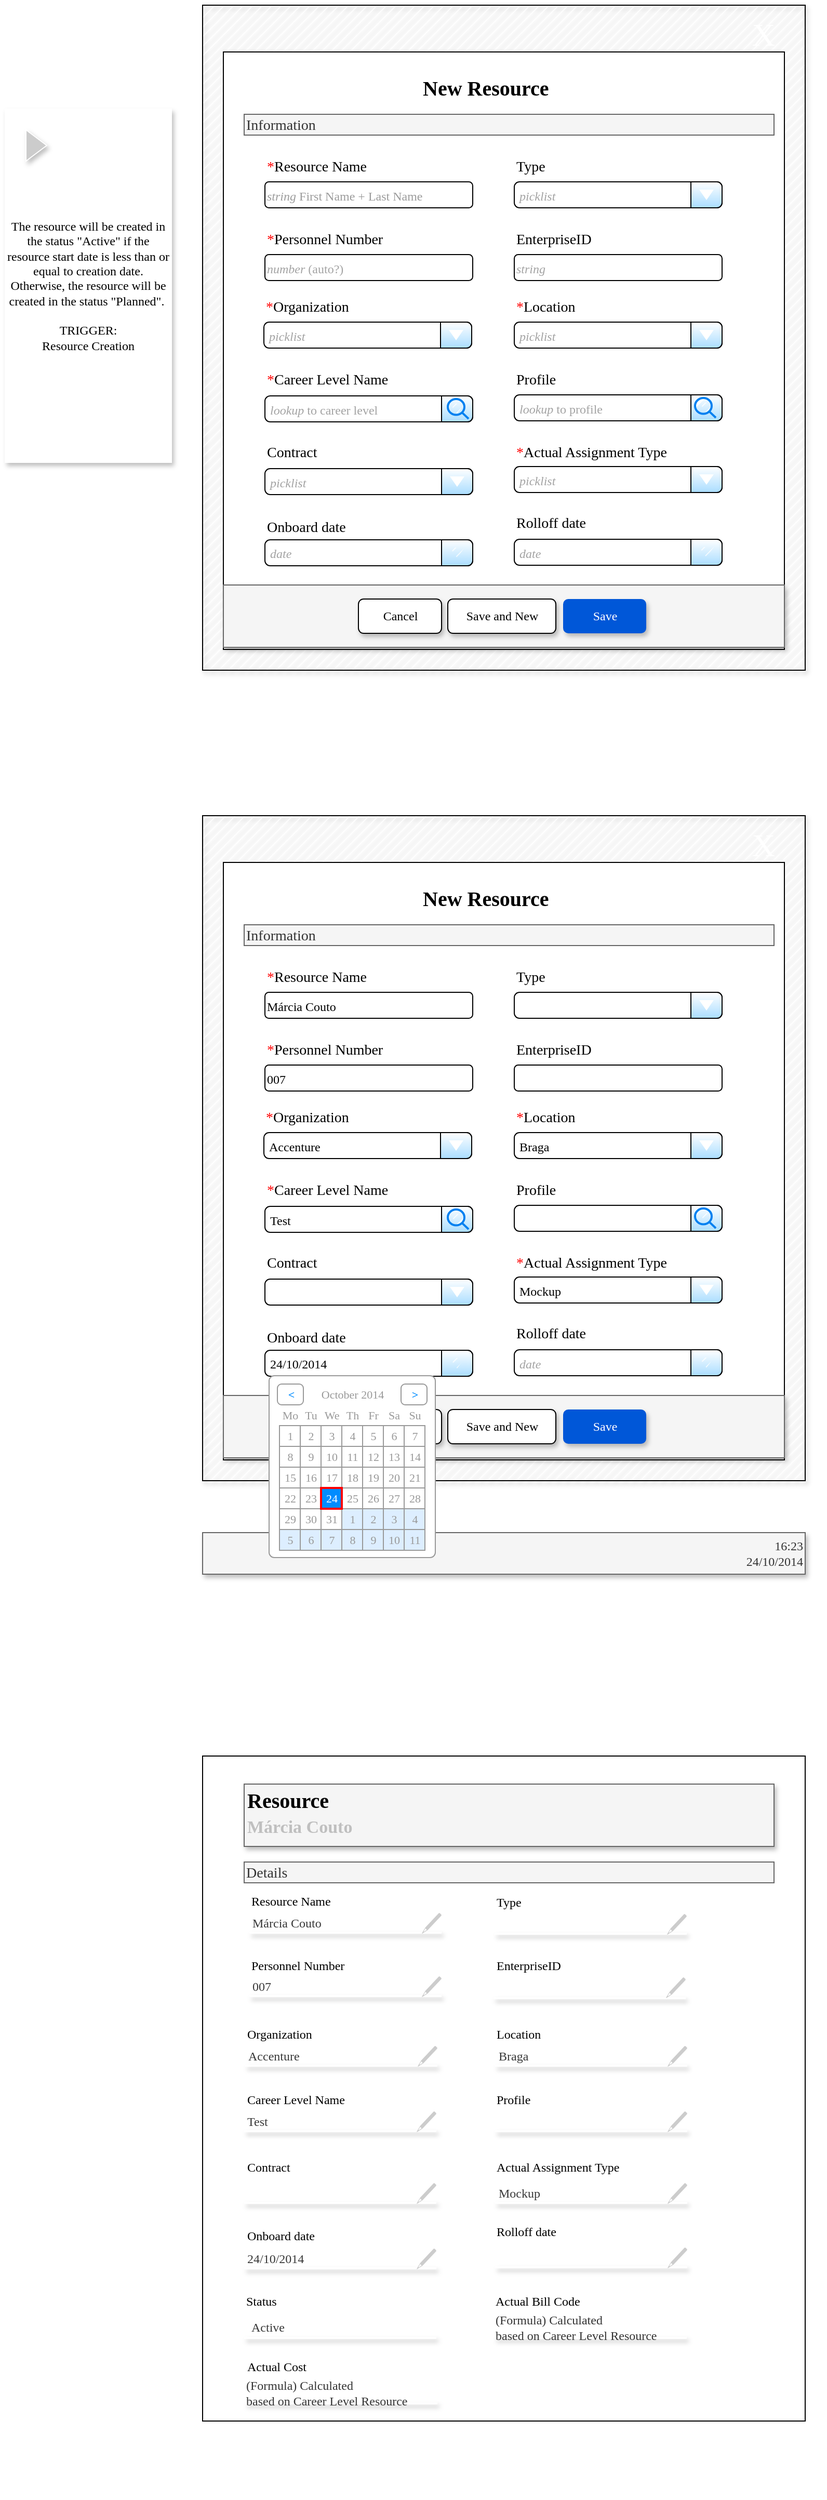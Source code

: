 <mxfile version="20.7.4" type="github">
  <diagram name="Page-1" id="03018318-947c-dd8e-b7a3-06fadd420f32">
    <mxGraphModel dx="1400" dy="721" grid="1" gridSize="10" guides="1" tooltips="1" connect="1" arrows="1" fold="1" page="1" pageScale="1" pageWidth="1100" pageHeight="850" background="none" math="0" shadow="0">
      <root>
        <mxCell id="0" />
        <mxCell id="1" parent="0" />
        <mxCell id="VZRTfVRfsdjERJp8t25M-141" value="" style="group;movable=1;resizable=1;rotatable=1;deletable=1;editable=1;connectable=1;fillColor=none;" vertex="1" connectable="0" parent="1">
          <mxGeometry x="230" y="100" width="600" height="640" as="geometry" />
        </mxCell>
        <mxCell id="VZRTfVRfsdjERJp8t25M-140" value="" style="rounded=0;whiteSpace=wrap;html=1;shadow=1;fillStyle=hatch;strokeWidth=1;fontFamily=Verdana;fontSize=12;fontColor=#000000;fillColor=#FFFFFF;movable=1;resizable=1;rotatable=1;deletable=1;editable=1;connectable=1;" vertex="1" parent="VZRTfVRfsdjERJp8t25M-141">
          <mxGeometry width="580" height="640" as="geometry" />
        </mxCell>
        <mxCell id="w6ef0og6zVdC-_Kzne1W-5" value="" style="rounded=0;whiteSpace=wrap;html=1;strokeWidth=1;fontSize=17;fontColor=#FF0000;movable=1;resizable=1;rotatable=1;deletable=1;editable=1;connectable=1;" parent="VZRTfVRfsdjERJp8t25M-141" vertex="1">
          <mxGeometry x="20" y="45" width="540" height="575" as="geometry" />
        </mxCell>
        <mxCell id="677b7b8949515195-11" value="New Resource" style="text;html=1;points=[];align=left;verticalAlign=top;spacingTop=-4;fontSize=20;fontFamily=Verdana;strokeWidth=1;fontStyle=1;movable=1;resizable=1;rotatable=1;deletable=1;editable=1;connectable=1;" parent="VZRTfVRfsdjERJp8t25M-141" vertex="1">
          <mxGeometry x="210" y="65" width="60" height="20" as="geometry" />
        </mxCell>
        <mxCell id="677b7b8949515195-27" value="&lt;font color=&quot;#ff0000&quot;&gt;*&lt;/font&gt;Resource Name" style="text;html=1;points=[];align=left;verticalAlign=top;spacingTop=-4;fontSize=14;fontFamily=Verdana;movable=1;resizable=1;rotatable=1;deletable=1;editable=1;connectable=1;" parent="VZRTfVRfsdjERJp8t25M-141" vertex="1">
          <mxGeometry x="60" y="145" width="170" height="20" as="geometry" />
        </mxCell>
        <mxCell id="w6ef0og6zVdC-_Kzne1W-1" value="&lt;font color=&quot;#9c9c9c&quot; style=&quot;font-size: 12px;&quot;&gt;&lt;i&gt;string&amp;nbsp;&lt;/i&gt;First Name + Last Name&lt;/font&gt;" style="rounded=1;whiteSpace=wrap;html=1;fontSize=17;fontFamily=Verdana;align=left;movable=1;resizable=1;rotatable=1;deletable=1;editable=1;connectable=1;" parent="VZRTfVRfsdjERJp8t25M-141" vertex="1">
          <mxGeometry x="60" y="170" width="200" height="25" as="geometry" />
        </mxCell>
        <mxCell id="w6ef0og6zVdC-_Kzne1W-6" value="Information" style="text;html=1;points=[];align=left;verticalAlign=top;spacingTop=-4;fontSize=14;fontFamily=Verdana;fillColor=#f5f5f5;fontColor=#333333;strokeColor=#666666;movable=1;resizable=1;rotatable=1;deletable=1;editable=1;connectable=1;" parent="VZRTfVRfsdjERJp8t25M-141" vertex="1">
          <mxGeometry x="40" y="105" width="510" height="20" as="geometry" />
        </mxCell>
        <mxCell id="w6ef0og6zVdC-_Kzne1W-8" value="EnterpriseID" style="text;html=1;points=[];align=left;verticalAlign=top;spacingTop=-4;fontSize=14;fontFamily=Verdana;movable=1;resizable=1;rotatable=1;deletable=1;editable=1;connectable=1;" parent="VZRTfVRfsdjERJp8t25M-141" vertex="1">
          <mxGeometry x="300" y="215" width="170" height="20" as="geometry" />
        </mxCell>
        <mxCell id="w6ef0og6zVdC-_Kzne1W-9" value="&lt;div style=&quot;&quot;&gt;&lt;span style=&quot;background-color: initial; font-size: 12px;&quot;&gt;&lt;font color=&quot;#a3a3a3&quot;&gt;&lt;i&gt;string&lt;/i&gt;&lt;/font&gt;&lt;/span&gt;&lt;/div&gt;" style="rounded=1;whiteSpace=wrap;html=1;fontSize=17;fontFamily=Verdana;align=left;movable=1;resizable=1;rotatable=1;deletable=1;editable=1;connectable=1;" parent="VZRTfVRfsdjERJp8t25M-141" vertex="1">
          <mxGeometry x="300" y="240" width="200" height="25" as="geometry" />
        </mxCell>
        <mxCell id="w6ef0og6zVdC-_Kzne1W-10" value="&lt;font color=&quot;#ff0000&quot;&gt;*&lt;/font&gt;Personnel Number" style="text;html=1;points=[];align=left;verticalAlign=top;spacingTop=-4;fontSize=14;fontFamily=Verdana;movable=1;resizable=1;rotatable=1;deletable=1;editable=1;connectable=1;" parent="VZRTfVRfsdjERJp8t25M-141" vertex="1">
          <mxGeometry x="60" y="215" width="170" height="20" as="geometry" />
        </mxCell>
        <mxCell id="w6ef0og6zVdC-_Kzne1W-12" value="&lt;font color=&quot;#ff0000&quot;&gt;*&lt;/font&gt;Organization" style="text;html=1;points=[];align=left;verticalAlign=top;spacingTop=-4;fontSize=14;fontFamily=Verdana;movable=1;resizable=1;rotatable=1;deletable=1;editable=1;connectable=1;" parent="VZRTfVRfsdjERJp8t25M-141" vertex="1">
          <mxGeometry x="59" y="280" width="170" height="20" as="geometry" />
        </mxCell>
        <mxCell id="w6ef0og6zVdC-_Kzne1W-13" value="&lt;font color=&quot;#a3a3a3&quot; style=&quot;font-size: 12px;&quot;&gt;&lt;i&gt;picklist&lt;/i&gt;&lt;/font&gt;" style="strokeWidth=1;shadow=0;dashed=0;align=center;html=1;shape=mxgraph.mockup.forms.comboBox;strokeColor=default;fillColor=default;align=left;fillColor2=#aaddff;mainText=;fontColor=default;fontSize=17;spacingLeft=3;fontFamily=Verdana;movable=1;resizable=1;rotatable=1;deletable=1;editable=1;connectable=1;" parent="VZRTfVRfsdjERJp8t25M-141" vertex="1">
          <mxGeometry x="59" y="305" width="200" height="25" as="geometry" />
        </mxCell>
        <mxCell id="w6ef0og6zVdC-_Kzne1W-14" value="&lt;div style=&quot;&quot;&gt;&lt;span style=&quot;background-color: initial; font-size: 12px;&quot;&gt;&lt;font color=&quot;#a3a3a3&quot;&gt;&lt;i&gt;number&lt;/i&gt; (auto?)&lt;/font&gt;&lt;/span&gt;&lt;/div&gt;" style="rounded=1;whiteSpace=wrap;html=1;fontSize=17;fontFamily=Verdana;align=left;movable=1;resizable=1;rotatable=1;deletable=1;editable=1;connectable=1;" parent="VZRTfVRfsdjERJp8t25M-141" vertex="1">
          <mxGeometry x="60" y="240" width="200" height="25" as="geometry" />
        </mxCell>
        <mxCell id="w6ef0og6zVdC-_Kzne1W-19" value="&lt;font color=&quot;#ff0000&quot;&gt;*&lt;/font&gt;Location" style="text;html=1;points=[];align=left;verticalAlign=top;spacingTop=-4;fontSize=14;fontFamily=Verdana;movable=1;resizable=1;rotatable=1;deletable=1;editable=1;connectable=1;" parent="VZRTfVRfsdjERJp8t25M-141" vertex="1">
          <mxGeometry x="300" y="280" width="170" height="20" as="geometry" />
        </mxCell>
        <mxCell id="w6ef0og6zVdC-_Kzne1W-20" value="&lt;i style=&quot;border-color: var(--border-color); color: rgb(163, 163, 163); font-size: 12px;&quot;&gt;picklist&lt;/i&gt;" style="strokeWidth=1;shadow=0;dashed=0;align=center;html=1;shape=mxgraph.mockup.forms.comboBox;strokeColor=default;fillColor=default;align=left;fillColor2=#aaddff;mainText=;fontColor=default;fontSize=17;spacingLeft=3;fontFamily=Verdana;movable=1;resizable=1;rotatable=1;deletable=1;editable=1;connectable=1;" parent="VZRTfVRfsdjERJp8t25M-141" vertex="1">
          <mxGeometry x="300" y="305" width="200" height="25" as="geometry" />
        </mxCell>
        <mxCell id="w6ef0og6zVdC-_Kzne1W-21" value="Type" style="text;html=1;points=[];align=left;verticalAlign=top;spacingTop=-4;fontSize=14;fontFamily=Verdana;movable=1;resizable=1;rotatable=1;deletable=1;editable=1;connectable=1;" parent="VZRTfVRfsdjERJp8t25M-141" vertex="1">
          <mxGeometry x="300" y="145" width="170" height="20" as="geometry" />
        </mxCell>
        <mxCell id="w6ef0og6zVdC-_Kzne1W-22" value="&lt;i style=&quot;border-color: var(--border-color); color: rgb(163, 163, 163); font-size: 12px;&quot;&gt;picklist&lt;/i&gt;" style="strokeWidth=1;shadow=0;dashed=0;align=center;html=1;shape=mxgraph.mockup.forms.comboBox;strokeColor=default;fillColor=default;align=left;fillColor2=#aaddff;mainText=;fontColor=default;fontSize=17;spacingLeft=3;fontFamily=Verdana;movable=1;resizable=1;rotatable=1;deletable=1;editable=1;connectable=1;" parent="VZRTfVRfsdjERJp8t25M-141" vertex="1">
          <mxGeometry x="300" y="170" width="200" height="25" as="geometry" />
        </mxCell>
        <mxCell id="w6ef0og6zVdC-_Kzne1W-23" value="Profile" style="text;html=1;points=[];align=left;verticalAlign=top;spacingTop=-4;fontSize=14;fontFamily=Verdana;movable=1;resizable=1;rotatable=1;deletable=1;editable=1;connectable=1;" parent="VZRTfVRfsdjERJp8t25M-141" vertex="1">
          <mxGeometry x="300" y="350" width="170" height="20" as="geometry" />
        </mxCell>
        <mxCell id="w6ef0og6zVdC-_Kzne1W-24" value="&lt;font color=&quot;#a3a3a3&quot;&gt;&lt;span style=&quot;font-size: 12px;&quot;&gt;&lt;i&gt;lookup &lt;/i&gt;to profile&lt;/span&gt;&lt;/font&gt;" style="strokeWidth=1;shadow=0;dashed=0;align=center;html=1;shape=mxgraph.mockup.forms.comboBox;strokeColor=default;fillColor=default;align=left;fillColor2=#aaddff;mainText=;fontColor=default;fontSize=17;spacingLeft=3;fontFamily=Verdana;fillStyle=hatch;movable=1;resizable=1;rotatable=1;deletable=1;editable=1;connectable=1;" parent="VZRTfVRfsdjERJp8t25M-141" vertex="1">
          <mxGeometry x="300" y="375" width="200" height="25" as="geometry" />
        </mxCell>
        <mxCell id="w6ef0og6zVdC-_Kzne1W-25" value="&lt;font style=&quot;font-size: 14px;&quot;&gt;&lt;font style=&quot;font-size: 14px;&quot; color=&quot;#ff0000&quot;&gt;*&lt;/font&gt;Career Level Name&amp;nbsp;&lt;/font&gt;" style="text;html=1;points=[];align=left;verticalAlign=top;spacingTop=-4;fontSize=14;fontFamily=Verdana;movable=1;resizable=1;rotatable=1;deletable=1;editable=1;connectable=1;" parent="VZRTfVRfsdjERJp8t25M-141" vertex="1">
          <mxGeometry x="60" y="350" width="230" height="20" as="geometry" />
        </mxCell>
        <mxCell id="w6ef0og6zVdC-_Kzne1W-26" value="&lt;i style=&quot;border-color: var(--border-color); color: rgb(163, 163, 163); font-size: 12px;&quot;&gt;lookup&lt;/i&gt;&lt;span style=&quot;border-color: var(--border-color); color: rgb(163, 163, 163); font-size: 12px;&quot;&gt; to career level&lt;/span&gt;" style="strokeWidth=1;shadow=0;dashed=0;align=center;html=1;shape=mxgraph.mockup.forms.comboBox;strokeColor=default;fillColor=default;align=left;fillColor2=#aaddff;mainText=;fontColor=default;fontSize=17;spacingLeft=3;fontFamily=Verdana;fillStyle=hatch;movable=1;resizable=1;rotatable=1;deletable=1;editable=1;connectable=1;" parent="VZRTfVRfsdjERJp8t25M-141" vertex="1">
          <mxGeometry x="60" y="376" width="200" height="25" as="geometry" />
        </mxCell>
        <mxCell id="w6ef0og6zVdC-_Kzne1W-42" value="&lt;font style=&quot;font-size: 14px;&quot;&gt;&lt;font style=&quot;font-size: 14px;&quot; color=&quot;#ff0000&quot;&gt;*&lt;/font&gt;Actual Assignment Type&amp;nbsp;&lt;/font&gt;" style="text;html=1;points=[];align=left;verticalAlign=top;spacingTop=-4;fontSize=14;fontFamily=Verdana;movable=1;resizable=1;rotatable=1;deletable=1;editable=1;connectable=1;" parent="VZRTfVRfsdjERJp8t25M-141" vertex="1">
          <mxGeometry x="300" y="420" width="300" height="20" as="geometry" />
        </mxCell>
        <mxCell id="w6ef0og6zVdC-_Kzne1W-44" value="&lt;font style=&quot;font-size: 14px;&quot;&gt;Contract&lt;/font&gt;" style="text;html=1;points=[];align=left;verticalAlign=top;spacingTop=-4;fontSize=14;fontFamily=Verdana;movable=1;resizable=1;rotatable=1;deletable=1;editable=1;connectable=1;" parent="VZRTfVRfsdjERJp8t25M-141" vertex="1">
          <mxGeometry x="60" y="420" width="300" height="20" as="geometry" />
        </mxCell>
        <mxCell id="w6ef0og6zVdC-_Kzne1W-45" value="&lt;i style=&quot;border-color: var(--border-color); color: rgb(163, 163, 163); font-size: 12px;&quot;&gt;picklist&lt;/i&gt;" style="strokeWidth=1;shadow=0;dashed=0;align=center;html=1;shape=mxgraph.mockup.forms.comboBox;strokeColor=default;fillColor=default;align=left;fillColor2=#aaddff;mainText=;fontColor=default;fontSize=17;spacingLeft=3;fontFamily=Verdana;movable=1;resizable=1;rotatable=1;deletable=1;editable=1;connectable=1;" parent="VZRTfVRfsdjERJp8t25M-141" vertex="1">
          <mxGeometry x="60" y="446" width="200" height="25" as="geometry" />
        </mxCell>
        <mxCell id="VZRTfVRfsdjERJp8t25M-1" value="&lt;font style=&quot;font-size: 14px;&quot;&gt;Onboard date&lt;/font&gt;" style="text;html=1;points=[];align=left;verticalAlign=top;spacingTop=-4;fontSize=14;fontFamily=Verdana;movable=1;resizable=1;rotatable=1;deletable=1;editable=1;connectable=1;" vertex="1" parent="VZRTfVRfsdjERJp8t25M-141">
          <mxGeometry x="60" y="491.5" width="300" height="20" as="geometry" />
        </mxCell>
        <mxCell id="VZRTfVRfsdjERJp8t25M-2" value="&lt;font color=&quot;#a3a3a3&quot;&gt;&lt;span style=&quot;font-size: 12px;&quot;&gt;&lt;i&gt;date&lt;/i&gt;&lt;/span&gt;&lt;/font&gt;" style="strokeWidth=1;shadow=0;dashed=0;align=center;html=1;shape=mxgraph.mockup.forms.comboBox;strokeColor=default;fillColor=default;align=left;fillColor2=#aaddff;mainText=;fontColor=default;fontSize=17;spacingLeft=3;fontFamily=Verdana;fillStyle=hatch;movable=1;resizable=1;rotatable=1;deletable=1;editable=1;connectable=1;" vertex="1" parent="VZRTfVRfsdjERJp8t25M-141">
          <mxGeometry x="60" y="514.5" width="200" height="25" as="geometry" />
        </mxCell>
        <mxCell id="VZRTfVRfsdjERJp8t25M-57" value="&lt;font style=&quot;font-size: 14px;&quot;&gt;&lt;font style=&quot;font-size: 14px;&quot;&gt;Rolloff&amp;nbsp;&lt;/font&gt;date&lt;/font&gt;" style="text;html=1;points=[];align=left;verticalAlign=top;spacingTop=-4;fontSize=14;fontFamily=Verdana;movable=1;resizable=1;rotatable=1;deletable=1;editable=1;connectable=1;" vertex="1" parent="VZRTfVRfsdjERJp8t25M-141">
          <mxGeometry x="300" y="488" width="300" height="20" as="geometry" />
        </mxCell>
        <mxCell id="VZRTfVRfsdjERJp8t25M-58" value="&lt;i style=&quot;border-color: var(--border-color); color: rgb(163, 163, 163); font-size: 12px;&quot;&gt;date&lt;/i&gt;" style="strokeWidth=1;shadow=0;dashed=0;align=center;html=1;shape=mxgraph.mockup.forms.comboBox;strokeColor=default;fillColor=default;align=left;fillColor2=#aaddff;mainText=;fontColor=default;fontSize=17;spacingLeft=3;fontFamily=Verdana;fillStyle=hatch;movable=1;resizable=1;rotatable=1;deletable=1;editable=1;connectable=1;" vertex="1" parent="VZRTfVRfsdjERJp8t25M-141">
          <mxGeometry x="300" y="514" width="200" height="25" as="geometry" />
        </mxCell>
        <mxCell id="VZRTfVRfsdjERJp8t25M-71" value="" style="html=1;verticalLabelPosition=bottom;align=center;labelBackgroundColor=#ffffff;verticalAlign=top;strokeWidth=2;strokeColor=#0080F0;shadow=0;dashed=0;shape=mxgraph.ios7.icons.looking_glass;fillStyle=hatch;fontFamily=Verdana;fontSize=12;fontColor=#9C9C9C;movable=1;resizable=1;rotatable=1;deletable=1;editable=1;connectable=1;" vertex="1" parent="VZRTfVRfsdjERJp8t25M-141">
          <mxGeometry x="236" y="379" width="20" height="19" as="geometry" />
        </mxCell>
        <mxCell id="VZRTfVRfsdjERJp8t25M-72" value="" style="html=1;verticalLabelPosition=bottom;align=center;labelBackgroundColor=#ffffff;verticalAlign=top;strokeWidth=2;strokeColor=#0080F0;shadow=0;dashed=0;shape=mxgraph.ios7.icons.looking_glass;fillStyle=hatch;fontFamily=Verdana;fontSize=12;fontColor=#9C9C9C;movable=1;resizable=1;rotatable=1;deletable=1;editable=1;connectable=1;" vertex="1" parent="VZRTfVRfsdjERJp8t25M-141">
          <mxGeometry x="474" y="378" width="20" height="19" as="geometry" />
        </mxCell>
        <mxCell id="VZRTfVRfsdjERJp8t25M-74" value="&lt;i style=&quot;border-color: var(--border-color); color: rgb(163, 163, 163); font-size: 12px;&quot;&gt;picklist&lt;/i&gt;" style="strokeWidth=1;shadow=0;dashed=0;align=center;html=1;shape=mxgraph.mockup.forms.comboBox;strokeColor=default;fillColor=default;align=left;fillColor2=#aaddff;mainText=;fontColor=default;fontSize=17;spacingLeft=3;fontFamily=Verdana;movable=1;resizable=1;rotatable=1;deletable=1;editable=1;connectable=1;" vertex="1" parent="VZRTfVRfsdjERJp8t25M-141">
          <mxGeometry x="300" y="444" width="200" height="25" as="geometry" />
        </mxCell>
        <mxCell id="VZRTfVRfsdjERJp8t25M-131" value="" style="shape=image;html=1;verticalAlign=top;verticalLabelPosition=bottom;labelBackgroundColor=#ffffff;imageAspect=0;aspect=fixed;image=https://cdn4.iconfinder.com/data/icons/evil-icons-user-interface/64/calendar-128.png;shadow=0;fillStyle=hatch;strokeWidth=1;fontFamily=Verdana;fontSize=12;fontColor=#9C9C9C;fillColor=#FFFFFF;movable=1;resizable=1;rotatable=1;deletable=1;editable=1;connectable=1;" vertex="1" parent="VZRTfVRfsdjERJp8t25M-141">
          <mxGeometry x="471" y="511.5" width="30" height="30" as="geometry" />
        </mxCell>
        <UserObject label="" id="VZRTfVRfsdjERJp8t25M-132">
          <mxCell style="shape=image;html=1;verticalAlign=top;verticalLabelPosition=bottom;labelBackgroundColor=#ffffff;imageAspect=0;aspect=fixed;image=https://cdn4.iconfinder.com/data/icons/evil-icons-user-interface/64/calendar-128.png;shadow=0;fillStyle=hatch;strokeWidth=1;fontFamily=Verdana;fontSize=12;fontColor=#9C9C9C;fillColor=#FFFFFF;movable=1;resizable=1;rotatable=1;deletable=1;editable=1;connectable=1;" vertex="1" parent="VZRTfVRfsdjERJp8t25M-141">
            <mxGeometry x="231" y="512.5" width="30" height="30" as="geometry" />
          </mxCell>
        </UserObject>
        <mxCell id="VZRTfVRfsdjERJp8t25M-149" value="" style="rounded=0;whiteSpace=wrap;html=1;shadow=1;sketch=0;fillStyle=auto;strokeColor=#666666;strokeWidth=1;fontFamily=Verdana;fontSize=12;fontColor=#333333;fillColor=#f5f5f5;movable=1;resizable=1;rotatable=1;deletable=1;editable=1;connectable=1;" vertex="1" parent="VZRTfVRfsdjERJp8t25M-141">
          <mxGeometry x="20" y="558" width="540" height="60" as="geometry" />
        </mxCell>
        <mxCell id="VZRTfVRfsdjERJp8t25M-144" value="Save" style="rounded=1;fillColor=#0057D8;align=center;strokeColor=none;html=1;fontColor=#ffffff;fontSize=12;sketch=0;shadow=1;fillStyle=auto;strokeWidth=1;fontFamily=Verdana;movable=1;resizable=1;rotatable=1;deletable=1;editable=1;connectable=1;" vertex="1" parent="VZRTfVRfsdjERJp8t25M-141">
          <mxGeometry x="347" y="571.5" width="80" height="33" as="geometry" />
        </mxCell>
        <mxCell id="VZRTfVRfsdjERJp8t25M-147" value="Save and New" style="rounded=1;align=center;html=1;fontSize=12;sketch=0;shadow=1;fillStyle=auto;strokeWidth=1;fontFamily=Verdana;movable=1;resizable=1;rotatable=1;deletable=1;editable=1;connectable=1;" vertex="1" parent="VZRTfVRfsdjERJp8t25M-141">
          <mxGeometry x="236" y="571.5" width="104" height="33" as="geometry" />
        </mxCell>
        <mxCell id="VZRTfVRfsdjERJp8t25M-148" value="Cancel" style="rounded=1;align=center;html=1;fontSize=12;sketch=0;shadow=1;fillStyle=auto;strokeWidth=1;fontFamily=Verdana;movable=1;resizable=1;rotatable=1;deletable=1;editable=1;connectable=1;" vertex="1" parent="VZRTfVRfsdjERJp8t25M-141">
          <mxGeometry x="150" y="571.5" width="80" height="33" as="geometry" />
        </mxCell>
        <mxCell id="VZRTfVRfsdjERJp8t25M-152" value="X" style="text;html=1;strokeColor=none;fillColor=none;align=center;verticalAlign=middle;whiteSpace=wrap;rounded=0;shadow=1;labelBackgroundColor=none;sketch=0;fillStyle=auto;strokeWidth=1;fontFamily=Verdana;fontSize=31;fontColor=#FFFFFF;" vertex="1" parent="VZRTfVRfsdjERJp8t25M-141">
          <mxGeometry x="510" y="13" width="60" height="30" as="geometry" />
        </mxCell>
        <mxCell id="VZRTfVRfsdjERJp8t25M-153" value="" style="group;movable=1;resizable=1;rotatable=1;deletable=1;editable=1;connectable=1;fillColor=none;" vertex="1" connectable="0" parent="1">
          <mxGeometry x="230" y="880" width="600" height="1280" as="geometry" />
        </mxCell>
        <mxCell id="VZRTfVRfsdjERJp8t25M-498" value="16:23&lt;br&gt;24/10/2014" style="rounded=0;whiteSpace=wrap;html=1;shadow=1;sketch=0;fillStyle=auto;strokeColor=#666666;strokeWidth=1;fontFamily=Verdana;fontSize=12;fontColor=#333333;fillColor=#f5f5f5;movable=1;resizable=1;rotatable=1;deletable=1;editable=1;connectable=1;align=right;" vertex="1" parent="VZRTfVRfsdjERJp8t25M-153">
          <mxGeometry y="690" width="580" height="40" as="geometry" />
        </mxCell>
        <mxCell id="VZRTfVRfsdjERJp8t25M-154" value="" style="rounded=0;whiteSpace=wrap;html=1;shadow=1;fillStyle=hatch;strokeWidth=1;fontFamily=Verdana;fontSize=12;fontColor=#000000;fillColor=#FFFFFF;movable=1;resizable=1;rotatable=1;deletable=1;editable=1;connectable=1;" vertex="1" parent="VZRTfVRfsdjERJp8t25M-153">
          <mxGeometry width="580" height="640" as="geometry" />
        </mxCell>
        <mxCell id="VZRTfVRfsdjERJp8t25M-155" value="" style="rounded=0;whiteSpace=wrap;html=1;strokeWidth=1;fontSize=17;fontColor=#FF0000;movable=1;resizable=1;rotatable=1;deletable=1;editable=1;connectable=1;" vertex="1" parent="VZRTfVRfsdjERJp8t25M-153">
          <mxGeometry x="20" y="45" width="540" height="575" as="geometry" />
        </mxCell>
        <mxCell id="VZRTfVRfsdjERJp8t25M-156" value="New Resource" style="text;html=1;points=[];align=left;verticalAlign=top;spacingTop=-4;fontSize=20;fontFamily=Verdana;strokeWidth=1;fontStyle=1;movable=1;resizable=1;rotatable=1;deletable=1;editable=1;connectable=1;" vertex="1" parent="VZRTfVRfsdjERJp8t25M-153">
          <mxGeometry x="210" y="65" width="60" height="20" as="geometry" />
        </mxCell>
        <mxCell id="VZRTfVRfsdjERJp8t25M-157" value="&lt;font color=&quot;#ff0000&quot;&gt;*&lt;/font&gt;Resource Name" style="text;html=1;points=[];align=left;verticalAlign=top;spacingTop=-4;fontSize=14;fontFamily=Verdana;movable=1;resizable=1;rotatable=1;deletable=1;editable=1;connectable=1;" vertex="1" parent="VZRTfVRfsdjERJp8t25M-153">
          <mxGeometry x="60" y="145" width="170" height="20" as="geometry" />
        </mxCell>
        <mxCell id="VZRTfVRfsdjERJp8t25M-158" value="&lt;span style=&quot;font-size: 12px;&quot;&gt;Márcia Couto&lt;/span&gt;" style="rounded=1;whiteSpace=wrap;html=1;fontSize=17;fontFamily=Verdana;align=left;movable=1;resizable=1;rotatable=1;deletable=1;editable=1;connectable=1;" vertex="1" parent="VZRTfVRfsdjERJp8t25M-153">
          <mxGeometry x="60" y="170" width="200" height="25" as="geometry" />
        </mxCell>
        <mxCell id="VZRTfVRfsdjERJp8t25M-159" value="Information" style="text;html=1;points=[];align=left;verticalAlign=top;spacingTop=-4;fontSize=14;fontFamily=Verdana;fillColor=#f5f5f5;fontColor=#333333;strokeColor=#666666;movable=1;resizable=1;rotatable=1;deletable=1;editable=1;connectable=1;" vertex="1" parent="VZRTfVRfsdjERJp8t25M-153">
          <mxGeometry x="40" y="105" width="510" height="20" as="geometry" />
        </mxCell>
        <mxCell id="VZRTfVRfsdjERJp8t25M-160" value="EnterpriseID" style="text;html=1;points=[];align=left;verticalAlign=top;spacingTop=-4;fontSize=14;fontFamily=Verdana;movable=1;resizable=1;rotatable=1;deletable=1;editable=1;connectable=1;" vertex="1" parent="VZRTfVRfsdjERJp8t25M-153">
          <mxGeometry x="300" y="215" width="170" height="20" as="geometry" />
        </mxCell>
        <mxCell id="VZRTfVRfsdjERJp8t25M-161" value="&lt;div style=&quot;&quot;&gt;&lt;br&gt;&lt;/div&gt;" style="rounded=1;whiteSpace=wrap;html=1;fontSize=17;fontFamily=Verdana;align=left;movable=1;resizable=1;rotatable=1;deletable=1;editable=1;connectable=1;" vertex="1" parent="VZRTfVRfsdjERJp8t25M-153">
          <mxGeometry x="300" y="240" width="200" height="25" as="geometry" />
        </mxCell>
        <mxCell id="VZRTfVRfsdjERJp8t25M-162" value="&lt;font color=&quot;#ff0000&quot;&gt;*&lt;/font&gt;Personnel Number" style="text;html=1;points=[];align=left;verticalAlign=top;spacingTop=-4;fontSize=14;fontFamily=Verdana;movable=1;resizable=1;rotatable=1;deletable=1;editable=1;connectable=1;" vertex="1" parent="VZRTfVRfsdjERJp8t25M-153">
          <mxGeometry x="60" y="215" width="170" height="20" as="geometry" />
        </mxCell>
        <mxCell id="VZRTfVRfsdjERJp8t25M-163" value="&lt;font color=&quot;#ff0000&quot;&gt;*&lt;/font&gt;Organization" style="text;html=1;points=[];align=left;verticalAlign=top;spacingTop=-4;fontSize=14;fontFamily=Verdana;movable=1;resizable=1;rotatable=1;deletable=1;editable=1;connectable=1;" vertex="1" parent="VZRTfVRfsdjERJp8t25M-153">
          <mxGeometry x="59" y="280" width="170" height="20" as="geometry" />
        </mxCell>
        <mxCell id="VZRTfVRfsdjERJp8t25M-164" value="&lt;font style=&quot;font-size: 12px;&quot;&gt;Accenture&lt;/font&gt;" style="strokeWidth=1;shadow=0;dashed=0;align=center;html=1;shape=mxgraph.mockup.forms.comboBox;strokeColor=default;fillColor=default;align=left;fillColor2=#aaddff;mainText=;fontColor=default;fontSize=17;spacingLeft=3;fontFamily=Verdana;movable=1;resizable=1;rotatable=1;deletable=1;editable=1;connectable=1;" vertex="1" parent="VZRTfVRfsdjERJp8t25M-153">
          <mxGeometry x="59" y="305" width="200" height="25" as="geometry" />
        </mxCell>
        <mxCell id="VZRTfVRfsdjERJp8t25M-165" value="&lt;div style=&quot;&quot;&gt;&lt;span style=&quot;font-size: 12px;&quot;&gt;007&lt;/span&gt;&lt;/div&gt;" style="rounded=1;whiteSpace=wrap;html=1;fontSize=17;fontFamily=Verdana;align=left;movable=1;resizable=1;rotatable=1;deletable=1;editable=1;connectable=1;" vertex="1" parent="VZRTfVRfsdjERJp8t25M-153">
          <mxGeometry x="60" y="240" width="200" height="25" as="geometry" />
        </mxCell>
        <mxCell id="VZRTfVRfsdjERJp8t25M-166" value="&lt;font color=&quot;#ff0000&quot;&gt;*&lt;/font&gt;Location" style="text;html=1;points=[];align=left;verticalAlign=top;spacingTop=-4;fontSize=14;fontFamily=Verdana;movable=1;resizable=1;rotatable=1;deletable=1;editable=1;connectable=1;" vertex="1" parent="VZRTfVRfsdjERJp8t25M-153">
          <mxGeometry x="300" y="280" width="170" height="20" as="geometry" />
        </mxCell>
        <mxCell id="VZRTfVRfsdjERJp8t25M-167" value="&lt;span style=&quot;border-color: var(--border-color); font-size: 12px;&quot;&gt;Braga&lt;/span&gt;" style="strokeWidth=1;shadow=0;dashed=0;align=center;html=1;shape=mxgraph.mockup.forms.comboBox;strokeColor=default;fillColor=default;align=left;fillColor2=#aaddff;mainText=;fontColor=default;fontSize=17;spacingLeft=3;fontFamily=Verdana;movable=1;resizable=1;rotatable=1;deletable=1;editable=1;connectable=1;" vertex="1" parent="VZRTfVRfsdjERJp8t25M-153">
          <mxGeometry x="300" y="305" width="200" height="25" as="geometry" />
        </mxCell>
        <mxCell id="VZRTfVRfsdjERJp8t25M-168" value="Type" style="text;html=1;points=[];align=left;verticalAlign=top;spacingTop=-4;fontSize=14;fontFamily=Verdana;movable=1;resizable=1;rotatable=1;deletable=1;editable=1;connectable=1;" vertex="1" parent="VZRTfVRfsdjERJp8t25M-153">
          <mxGeometry x="300" y="145" width="170" height="20" as="geometry" />
        </mxCell>
        <mxCell id="VZRTfVRfsdjERJp8t25M-169" value="" style="strokeWidth=1;shadow=0;dashed=0;align=center;html=1;shape=mxgraph.mockup.forms.comboBox;strokeColor=default;fillColor=default;align=left;fillColor2=#aaddff;mainText=;fontColor=default;fontSize=17;spacingLeft=3;fontFamily=Verdana;movable=1;resizable=1;rotatable=1;deletable=1;editable=1;connectable=1;" vertex="1" parent="VZRTfVRfsdjERJp8t25M-153">
          <mxGeometry x="300" y="170" width="200" height="25" as="geometry" />
        </mxCell>
        <mxCell id="VZRTfVRfsdjERJp8t25M-170" value="Profile" style="text;html=1;points=[];align=left;verticalAlign=top;spacingTop=-4;fontSize=14;fontFamily=Verdana;movable=1;resizable=1;rotatable=1;deletable=1;editable=1;connectable=1;" vertex="1" parent="VZRTfVRfsdjERJp8t25M-153">
          <mxGeometry x="300" y="350" width="170" height="20" as="geometry" />
        </mxCell>
        <mxCell id="VZRTfVRfsdjERJp8t25M-171" value="" style="strokeWidth=1;shadow=0;dashed=0;align=center;html=1;shape=mxgraph.mockup.forms.comboBox;strokeColor=default;fillColor=default;align=left;fillColor2=#aaddff;mainText=;fontColor=default;fontSize=17;spacingLeft=3;fontFamily=Verdana;fillStyle=hatch;movable=1;resizable=1;rotatable=1;deletable=1;editable=1;connectable=1;" vertex="1" parent="VZRTfVRfsdjERJp8t25M-153">
          <mxGeometry x="300" y="375" width="200" height="25" as="geometry" />
        </mxCell>
        <mxCell id="VZRTfVRfsdjERJp8t25M-172" value="&lt;font style=&quot;font-size: 14px;&quot;&gt;&lt;font style=&quot;font-size: 14px;&quot; color=&quot;#ff0000&quot;&gt;*&lt;/font&gt;Career Level Name&amp;nbsp;&lt;/font&gt;" style="text;html=1;points=[];align=left;verticalAlign=top;spacingTop=-4;fontSize=14;fontFamily=Verdana;movable=1;resizable=1;rotatable=1;deletable=1;editable=1;connectable=1;" vertex="1" parent="VZRTfVRfsdjERJp8t25M-153">
          <mxGeometry x="60" y="350" width="220" height="20" as="geometry" />
        </mxCell>
        <mxCell id="VZRTfVRfsdjERJp8t25M-173" value="&lt;span style=&quot;font-size: 12px;&quot;&gt;Test&lt;/span&gt;" style="strokeWidth=1;shadow=0;dashed=0;align=center;html=1;shape=mxgraph.mockup.forms.comboBox;strokeColor=default;fillColor=default;align=left;fillColor2=#aaddff;mainText=;fontColor=default;fontSize=17;spacingLeft=3;fontFamily=Verdana;fillStyle=hatch;movable=1;resizable=1;rotatable=1;deletable=1;editable=1;connectable=1;" vertex="1" parent="VZRTfVRfsdjERJp8t25M-153">
          <mxGeometry x="60" y="376" width="200" height="25" as="geometry" />
        </mxCell>
        <mxCell id="VZRTfVRfsdjERJp8t25M-174" value="&lt;font style=&quot;font-size: 14px;&quot;&gt;&lt;font style=&quot;font-size: 14px;&quot; color=&quot;#ff0000&quot;&gt;*&lt;/font&gt;Actual Assignment Type&amp;nbsp;&lt;/font&gt;" style="text;html=1;points=[];align=left;verticalAlign=top;spacingTop=-4;fontSize=14;fontFamily=Verdana;movable=1;resizable=1;rotatable=1;deletable=1;editable=1;connectable=1;" vertex="1" parent="VZRTfVRfsdjERJp8t25M-153">
          <mxGeometry x="300" y="420" width="300" height="20" as="geometry" />
        </mxCell>
        <mxCell id="VZRTfVRfsdjERJp8t25M-175" value="&lt;font style=&quot;font-size: 14px;&quot;&gt;Contract&lt;/font&gt;" style="text;html=1;points=[];align=left;verticalAlign=top;spacingTop=-4;fontSize=14;fontFamily=Verdana;movable=1;resizable=1;rotatable=1;deletable=1;editable=1;connectable=1;" vertex="1" parent="VZRTfVRfsdjERJp8t25M-153">
          <mxGeometry x="60" y="420" width="300" height="20" as="geometry" />
        </mxCell>
        <mxCell id="VZRTfVRfsdjERJp8t25M-176" value="" style="strokeWidth=1;shadow=0;dashed=0;align=center;html=1;shape=mxgraph.mockup.forms.comboBox;strokeColor=default;fillColor=default;align=left;fillColor2=#aaddff;mainText=;fontColor=default;fontSize=17;spacingLeft=3;fontFamily=Verdana;movable=1;resizable=1;rotatable=1;deletable=1;editable=1;connectable=1;" vertex="1" parent="VZRTfVRfsdjERJp8t25M-153">
          <mxGeometry x="60" y="446" width="200" height="25" as="geometry" />
        </mxCell>
        <mxCell id="VZRTfVRfsdjERJp8t25M-177" value="&lt;font style=&quot;font-size: 14px;&quot;&gt;Onboard date&lt;/font&gt;" style="text;html=1;points=[];align=left;verticalAlign=top;spacingTop=-4;fontSize=14;fontFamily=Verdana;movable=1;resizable=1;rotatable=1;deletable=1;editable=1;connectable=1;" vertex="1" parent="VZRTfVRfsdjERJp8t25M-153">
          <mxGeometry x="60" y="491.5" width="300" height="20" as="geometry" />
        </mxCell>
        <mxCell id="VZRTfVRfsdjERJp8t25M-178" value="&lt;span style=&quot;font-size: 12px;&quot;&gt;24/10/2014&lt;/span&gt;" style="strokeWidth=1;shadow=0;dashed=0;align=center;html=1;shape=mxgraph.mockup.forms.comboBox;strokeColor=default;fillColor=default;align=left;fillColor2=#aaddff;mainText=;fontColor=default;fontSize=17;spacingLeft=3;fontFamily=Verdana;fillStyle=hatch;movable=1;resizable=1;rotatable=1;deletable=1;editable=1;connectable=1;" vertex="1" parent="VZRTfVRfsdjERJp8t25M-153">
          <mxGeometry x="60" y="514.5" width="200" height="25" as="geometry" />
        </mxCell>
        <mxCell id="VZRTfVRfsdjERJp8t25M-179" value="&lt;font style=&quot;font-size: 14px;&quot;&gt;&lt;font style=&quot;font-size: 14px;&quot;&gt;Rolloff&amp;nbsp;&lt;/font&gt;date&lt;/font&gt;" style="text;html=1;points=[];align=left;verticalAlign=top;spacingTop=-4;fontSize=14;fontFamily=Verdana;movable=1;resizable=1;rotatable=1;deletable=1;editable=1;connectable=1;" vertex="1" parent="VZRTfVRfsdjERJp8t25M-153">
          <mxGeometry x="300" y="488" width="300" height="20" as="geometry" />
        </mxCell>
        <mxCell id="VZRTfVRfsdjERJp8t25M-180" value="&lt;i style=&quot;border-color: var(--border-color); color: rgb(163, 163, 163); font-size: 12px;&quot;&gt;date&lt;/i&gt;" style="strokeWidth=1;shadow=0;dashed=0;align=center;html=1;shape=mxgraph.mockup.forms.comboBox;strokeColor=default;fillColor=default;align=left;fillColor2=#aaddff;mainText=;fontColor=default;fontSize=17;spacingLeft=3;fontFamily=Verdana;fillStyle=hatch;movable=1;resizable=1;rotatable=1;deletable=1;editable=1;connectable=1;" vertex="1" parent="VZRTfVRfsdjERJp8t25M-153">
          <mxGeometry x="300" y="514" width="200" height="25" as="geometry" />
        </mxCell>
        <mxCell id="VZRTfVRfsdjERJp8t25M-181" value="" style="html=1;verticalLabelPosition=bottom;align=center;labelBackgroundColor=#ffffff;verticalAlign=top;strokeWidth=2;strokeColor=#0080F0;shadow=0;dashed=0;shape=mxgraph.ios7.icons.looking_glass;fillStyle=hatch;fontFamily=Verdana;fontSize=12;fontColor=#9C9C9C;movable=1;resizable=1;rotatable=1;deletable=1;editable=1;connectable=1;" vertex="1" parent="VZRTfVRfsdjERJp8t25M-153">
          <mxGeometry x="236" y="379" width="20" height="19" as="geometry" />
        </mxCell>
        <mxCell id="VZRTfVRfsdjERJp8t25M-182" value="" style="html=1;verticalLabelPosition=bottom;align=center;labelBackgroundColor=#ffffff;verticalAlign=top;strokeWidth=2;strokeColor=#0080F0;shadow=0;dashed=0;shape=mxgraph.ios7.icons.looking_glass;fillStyle=hatch;fontFamily=Verdana;fontSize=12;fontColor=#9C9C9C;movable=1;resizable=1;rotatable=1;deletable=1;editable=1;connectable=1;" vertex="1" parent="VZRTfVRfsdjERJp8t25M-153">
          <mxGeometry x="474" y="378" width="20" height="19" as="geometry" />
        </mxCell>
        <mxCell id="VZRTfVRfsdjERJp8t25M-183" value="&lt;span style=&quot;font-size: 12px;&quot;&gt;Mockup&lt;/span&gt;" style="strokeWidth=1;shadow=0;dashed=0;align=center;html=1;shape=mxgraph.mockup.forms.comboBox;strokeColor=default;fillColor=default;align=left;fillColor2=#aaddff;mainText=;fontColor=default;fontSize=17;spacingLeft=3;fontFamily=Verdana;movable=1;resizable=1;rotatable=1;deletable=1;editable=1;connectable=1;" vertex="1" parent="VZRTfVRfsdjERJp8t25M-153">
          <mxGeometry x="300" y="444" width="200" height="25" as="geometry" />
        </mxCell>
        <mxCell id="VZRTfVRfsdjERJp8t25M-184" value="" style="shape=image;html=1;verticalAlign=top;verticalLabelPosition=bottom;labelBackgroundColor=#ffffff;imageAspect=0;aspect=fixed;image=https://cdn4.iconfinder.com/data/icons/evil-icons-user-interface/64/calendar-128.png;shadow=0;fillStyle=hatch;strokeWidth=1;fontFamily=Verdana;fontSize=12;fontColor=#9C9C9C;fillColor=#FFFFFF;movable=1;resizable=1;rotatable=1;deletable=1;editable=1;connectable=1;" vertex="1" parent="VZRTfVRfsdjERJp8t25M-153">
          <mxGeometry x="471" y="511.5" width="30" height="30" as="geometry" />
        </mxCell>
        <mxCell id="VZRTfVRfsdjERJp8t25M-185" value="" style="shape=image;html=1;verticalAlign=top;verticalLabelPosition=bottom;labelBackgroundColor=#ffffff;imageAspect=0;aspect=fixed;image=https://cdn4.iconfinder.com/data/icons/evil-icons-user-interface/64/calendar-128.png;shadow=0;fillStyle=hatch;strokeWidth=1;fontFamily=Verdana;fontSize=12;fontColor=#9C9C9C;fillColor=#FFFFFF;movable=1;resizable=1;rotatable=1;deletable=1;editable=1;connectable=1;" vertex="1" parent="VZRTfVRfsdjERJp8t25M-153">
          <mxGeometry x="231" y="512.5" width="30" height="30" as="geometry" />
        </mxCell>
        <mxCell id="VZRTfVRfsdjERJp8t25M-186" value="" style="rounded=0;whiteSpace=wrap;html=1;shadow=1;sketch=0;fillStyle=auto;strokeColor=#666666;strokeWidth=1;fontFamily=Verdana;fontSize=12;fontColor=#333333;fillColor=#f5f5f5;movable=1;resizable=1;rotatable=1;deletable=1;editable=1;connectable=1;" vertex="1" parent="VZRTfVRfsdjERJp8t25M-153">
          <mxGeometry x="20" y="558" width="540" height="60" as="geometry" />
        </mxCell>
        <mxCell id="VZRTfVRfsdjERJp8t25M-187" value="Save" style="rounded=1;fillColor=#0057D8;align=center;strokeColor=none;html=1;fontColor=#ffffff;fontSize=12;sketch=0;shadow=1;fillStyle=auto;strokeWidth=1;fontFamily=Verdana;movable=1;resizable=1;rotatable=1;deletable=1;editable=1;connectable=1;" vertex="1" parent="VZRTfVRfsdjERJp8t25M-153">
          <mxGeometry x="347" y="571.5" width="80" height="33" as="geometry" />
        </mxCell>
        <mxCell id="VZRTfVRfsdjERJp8t25M-188" value="Save and New" style="rounded=1;align=center;html=1;fontSize=12;sketch=0;shadow=1;fillStyle=auto;strokeWidth=1;fontFamily=Verdana;movable=1;resizable=1;rotatable=1;deletable=1;editable=1;connectable=1;" vertex="1" parent="VZRTfVRfsdjERJp8t25M-153">
          <mxGeometry x="236" y="571.5" width="104" height="33" as="geometry" />
        </mxCell>
        <mxCell id="VZRTfVRfsdjERJp8t25M-189" value="Cancel" style="rounded=1;align=center;html=1;fontSize=12;sketch=0;shadow=1;fillStyle=auto;strokeWidth=1;fontFamily=Verdana;movable=1;resizable=1;rotatable=1;deletable=1;editable=1;connectable=1;" vertex="1" parent="VZRTfVRfsdjERJp8t25M-153">
          <mxGeometry x="150" y="571.5" width="80" height="33" as="geometry" />
        </mxCell>
        <mxCell id="VZRTfVRfsdjERJp8t25M-190" value="X" style="text;html=1;strokeColor=none;fillColor=none;align=center;verticalAlign=middle;whiteSpace=wrap;rounded=0;shadow=1;labelBackgroundColor=none;sketch=0;fillStyle=auto;strokeWidth=1;fontFamily=Verdana;fontSize=31;fontColor=#FFFFFF;" vertex="1" parent="VZRTfVRfsdjERJp8t25M-153">
          <mxGeometry x="510" y="13" width="60" height="30" as="geometry" />
        </mxCell>
        <mxCell id="VZRTfVRfsdjERJp8t25M-354" value="" style="strokeWidth=1;shadow=0;dashed=0;align=center;html=1;shape=mxgraph.mockup.forms.rrect;rSize=5;strokeColor=#999999;fillColor=#ffffff;labelBackgroundColor=none;sketch=0;fillStyle=auto;fontFamily=Verdana;fontSize=11;fontColor=#000000;" vertex="1" parent="VZRTfVRfsdjERJp8t25M-153">
          <mxGeometry x="64" y="539" width="160" height="175" as="geometry" />
        </mxCell>
        <mxCell id="VZRTfVRfsdjERJp8t25M-355" value="October 2014" style="strokeWidth=1;shadow=0;dashed=0;align=center;html=1;shape=mxgraph.mockup.forms.anchor;fontColor=#999999;labelBackgroundColor=none;sketch=0;fillStyle=auto;strokeColor=#FFFFFF;fontFamily=Verdana;fontSize=11;fillColor=none;" vertex="1" parent="VZRTfVRfsdjERJp8t25M-354">
          <mxGeometry x="30" y="8" width="100" height="20" as="geometry" />
        </mxCell>
        <mxCell id="VZRTfVRfsdjERJp8t25M-356" value="&amp;lt;" style="strokeWidth=1;shadow=0;dashed=0;align=center;html=1;shape=mxgraph.mockup.forms.rrect;rSize=4;strokeColor=#999999;fontColor=#008cff;fontSize=11;fontStyle=1;labelBackgroundColor=none;sketch=0;fillStyle=auto;fontFamily=Verdana;fillColor=none;" vertex="1" parent="VZRTfVRfsdjERJp8t25M-354">
          <mxGeometry x="8" y="8" width="25" height="20" as="geometry" />
        </mxCell>
        <mxCell id="VZRTfVRfsdjERJp8t25M-357" value="&amp;gt;" style="strokeWidth=1;shadow=0;dashed=0;align=center;html=1;shape=mxgraph.mockup.forms.rrect;rSize=4;strokeColor=#999999;fontColor=#008cff;fontSize=11;fontStyle=1;labelBackgroundColor=none;sketch=0;fillStyle=auto;fontFamily=Verdana;fillColor=none;" vertex="1" parent="VZRTfVRfsdjERJp8t25M-354">
          <mxGeometry x="127" y="8" width="25" height="20" as="geometry" />
        </mxCell>
        <mxCell id="VZRTfVRfsdjERJp8t25M-358" value="Mo" style="strokeWidth=1;shadow=0;dashed=0;align=center;html=1;shape=mxgraph.mockup.forms.anchor;fontColor=#999999;labelBackgroundColor=none;sketch=0;fillStyle=auto;strokeColor=#FFFFFF;fontFamily=Verdana;fontSize=11;fillColor=none;" vertex="1" parent="VZRTfVRfsdjERJp8t25M-354">
          <mxGeometry x="10" y="28" width="20" height="20" as="geometry" />
        </mxCell>
        <mxCell id="VZRTfVRfsdjERJp8t25M-359" value="Tu" style="strokeWidth=1;shadow=0;dashed=0;align=center;html=1;shape=mxgraph.mockup.forms.anchor;fontColor=#999999;labelBackgroundColor=none;sketch=0;fillStyle=auto;strokeColor=#FFFFFF;fontFamily=Verdana;fontSize=11;fillColor=none;" vertex="1" parent="VZRTfVRfsdjERJp8t25M-354">
          <mxGeometry x="30" y="28" width="20" height="20" as="geometry" />
        </mxCell>
        <mxCell id="VZRTfVRfsdjERJp8t25M-360" value="We" style="strokeWidth=1;shadow=0;dashed=0;align=center;html=1;shape=mxgraph.mockup.forms.anchor;fontColor=#999999;labelBackgroundColor=none;sketch=0;fillStyle=auto;strokeColor=#FFFFFF;fontFamily=Verdana;fontSize=11;fillColor=none;" vertex="1" parent="VZRTfVRfsdjERJp8t25M-354">
          <mxGeometry x="50" y="28" width="20" height="20" as="geometry" />
        </mxCell>
        <mxCell id="VZRTfVRfsdjERJp8t25M-361" value="Th" style="strokeWidth=1;shadow=0;dashed=0;align=center;html=1;shape=mxgraph.mockup.forms.anchor;fontColor=#999999;labelBackgroundColor=none;sketch=0;fillStyle=auto;strokeColor=#FFFFFF;fontFamily=Verdana;fontSize=11;fillColor=none;" vertex="1" parent="VZRTfVRfsdjERJp8t25M-354">
          <mxGeometry x="70" y="28" width="20" height="20" as="geometry" />
        </mxCell>
        <mxCell id="VZRTfVRfsdjERJp8t25M-362" value="Fr" style="strokeWidth=1;shadow=0;dashed=0;align=center;html=1;shape=mxgraph.mockup.forms.anchor;fontColor=#999999;labelBackgroundColor=none;sketch=0;fillStyle=auto;strokeColor=#FFFFFF;fontFamily=Verdana;fontSize=11;fillColor=none;" vertex="1" parent="VZRTfVRfsdjERJp8t25M-354">
          <mxGeometry x="90" y="28" width="20" height="20" as="geometry" />
        </mxCell>
        <mxCell id="VZRTfVRfsdjERJp8t25M-363" value="Sa" style="strokeWidth=1;shadow=0;dashed=0;align=center;html=1;shape=mxgraph.mockup.forms.anchor;fontColor=#999999;labelBackgroundColor=none;sketch=0;fillStyle=auto;strokeColor=#FFFFFF;fontFamily=Verdana;fontSize=11;fillColor=none;" vertex="1" parent="VZRTfVRfsdjERJp8t25M-354">
          <mxGeometry x="110" y="28" width="20" height="20" as="geometry" />
        </mxCell>
        <mxCell id="VZRTfVRfsdjERJp8t25M-364" value="Su" style="strokeWidth=1;shadow=0;dashed=0;align=center;html=1;shape=mxgraph.mockup.forms.anchor;fontColor=#999999;labelBackgroundColor=none;sketch=0;fillStyle=auto;strokeColor=#FFFFFF;fontFamily=Verdana;fontSize=11;fillColor=none;" vertex="1" parent="VZRTfVRfsdjERJp8t25M-354">
          <mxGeometry x="130" y="28" width="20" height="20" as="geometry" />
        </mxCell>
        <mxCell id="VZRTfVRfsdjERJp8t25M-365" value="1" style="strokeWidth=1;shadow=0;dashed=0;align=center;html=1;shape=mxgraph.mockup.forms.rrect;rSize=0;strokeColor=#999999;fontColor=#999999;labelBackgroundColor=none;sketch=0;fillStyle=auto;fontFamily=Verdana;fontSize=11;fillColor=none;" vertex="1" parent="VZRTfVRfsdjERJp8t25M-354">
          <mxGeometry x="10" y="48" width="20" height="20" as="geometry" />
        </mxCell>
        <mxCell id="VZRTfVRfsdjERJp8t25M-366" value="2" style="strokeWidth=1;shadow=0;dashed=0;align=center;html=1;shape=mxgraph.mockup.forms.rrect;rSize=0;strokeColor=#999999;fontColor=#999999;labelBackgroundColor=none;sketch=0;fillStyle=auto;fontFamily=Verdana;fontSize=11;fillColor=none;" vertex="1" parent="VZRTfVRfsdjERJp8t25M-354">
          <mxGeometry x="30" y="48" width="20" height="20" as="geometry" />
        </mxCell>
        <mxCell id="VZRTfVRfsdjERJp8t25M-367" value="3" style="strokeWidth=1;shadow=0;dashed=0;align=center;html=1;shape=mxgraph.mockup.forms.rrect;rSize=0;strokeColor=#999999;fontColor=#999999;labelBackgroundColor=none;sketch=0;fillStyle=auto;fontFamily=Verdana;fontSize=11;fillColor=none;" vertex="1" parent="VZRTfVRfsdjERJp8t25M-354">
          <mxGeometry x="50" y="48" width="20" height="20" as="geometry" />
        </mxCell>
        <mxCell id="VZRTfVRfsdjERJp8t25M-368" value="4" style="strokeWidth=1;shadow=0;dashed=0;align=center;html=1;shape=mxgraph.mockup.forms.rrect;rSize=0;strokeColor=#999999;fontColor=#999999;labelBackgroundColor=none;sketch=0;fillStyle=auto;fontFamily=Verdana;fontSize=11;fillColor=none;" vertex="1" parent="VZRTfVRfsdjERJp8t25M-354">
          <mxGeometry x="70" y="48" width="20" height="20" as="geometry" />
        </mxCell>
        <mxCell id="VZRTfVRfsdjERJp8t25M-369" value="5" style="strokeWidth=1;shadow=0;dashed=0;align=center;html=1;shape=mxgraph.mockup.forms.rrect;rSize=0;strokeColor=#999999;fontColor=#999999;labelBackgroundColor=none;sketch=0;fillStyle=auto;fontFamily=Verdana;fontSize=11;fillColor=none;" vertex="1" parent="VZRTfVRfsdjERJp8t25M-354">
          <mxGeometry x="90" y="48" width="20" height="20" as="geometry" />
        </mxCell>
        <mxCell id="VZRTfVRfsdjERJp8t25M-370" value="6" style="strokeWidth=1;shadow=0;dashed=0;align=center;html=1;shape=mxgraph.mockup.forms.rrect;rSize=0;strokeColor=#999999;fontColor=#999999;labelBackgroundColor=none;sketch=0;fillStyle=auto;fontFamily=Verdana;fontSize=11;fillColor=none;" vertex="1" parent="VZRTfVRfsdjERJp8t25M-354">
          <mxGeometry x="110" y="48" width="20" height="20" as="geometry" />
        </mxCell>
        <mxCell id="VZRTfVRfsdjERJp8t25M-371" value="7" style="strokeWidth=1;shadow=0;dashed=0;align=center;html=1;shape=mxgraph.mockup.forms.rrect;rSize=0;strokeColor=#999999;fontColor=#999999;labelBackgroundColor=none;sketch=0;fillStyle=auto;fontFamily=Verdana;fontSize=11;fillColor=none;" vertex="1" parent="VZRTfVRfsdjERJp8t25M-354">
          <mxGeometry x="130" y="48" width="20" height="20" as="geometry" />
        </mxCell>
        <mxCell id="VZRTfVRfsdjERJp8t25M-372" value="8" style="strokeWidth=1;shadow=0;dashed=0;align=center;html=1;shape=mxgraph.mockup.forms.rrect;rSize=0;strokeColor=#999999;fontColor=#999999;labelBackgroundColor=none;sketch=0;fillStyle=auto;fontFamily=Verdana;fontSize=11;fillColor=none;" vertex="1" parent="VZRTfVRfsdjERJp8t25M-354">
          <mxGeometry x="10" y="68" width="20" height="20" as="geometry" />
        </mxCell>
        <mxCell id="VZRTfVRfsdjERJp8t25M-373" value="9" style="strokeWidth=1;shadow=0;dashed=0;align=center;html=1;shape=mxgraph.mockup.forms.rrect;rSize=0;strokeColor=#999999;fontColor=#999999;labelBackgroundColor=none;sketch=0;fillStyle=auto;fontFamily=Verdana;fontSize=11;fillColor=none;" vertex="1" parent="VZRTfVRfsdjERJp8t25M-354">
          <mxGeometry x="30" y="68" width="20" height="20" as="geometry" />
        </mxCell>
        <mxCell id="VZRTfVRfsdjERJp8t25M-374" value="10" style="strokeWidth=1;shadow=0;dashed=0;align=center;html=1;shape=mxgraph.mockup.forms.rrect;rSize=0;strokeColor=#999999;fontColor=#999999;labelBackgroundColor=none;sketch=0;fillStyle=auto;fontFamily=Verdana;fontSize=11;fillColor=none;" vertex="1" parent="VZRTfVRfsdjERJp8t25M-354">
          <mxGeometry x="50" y="68" width="20" height="20" as="geometry" />
        </mxCell>
        <mxCell id="VZRTfVRfsdjERJp8t25M-375" value="11" style="strokeWidth=1;shadow=0;dashed=0;align=center;html=1;shape=mxgraph.mockup.forms.rrect;rSize=0;strokeColor=#999999;fontColor=#999999;labelBackgroundColor=none;sketch=0;fillStyle=auto;fontFamily=Verdana;fontSize=11;fillColor=none;" vertex="1" parent="VZRTfVRfsdjERJp8t25M-354">
          <mxGeometry x="70" y="68" width="20" height="20" as="geometry" />
        </mxCell>
        <mxCell id="VZRTfVRfsdjERJp8t25M-376" value="12" style="strokeWidth=1;shadow=0;dashed=0;align=center;html=1;shape=mxgraph.mockup.forms.rrect;rSize=0;strokeColor=#999999;fontColor=#999999;labelBackgroundColor=none;sketch=0;fillStyle=auto;fontFamily=Verdana;fontSize=11;fillColor=none;" vertex="1" parent="VZRTfVRfsdjERJp8t25M-354">
          <mxGeometry x="90" y="68" width="20" height="20" as="geometry" />
        </mxCell>
        <mxCell id="VZRTfVRfsdjERJp8t25M-377" value="13" style="strokeWidth=1;shadow=0;dashed=0;align=center;html=1;shape=mxgraph.mockup.forms.rrect;rSize=0;strokeColor=#999999;fontColor=#999999;labelBackgroundColor=none;sketch=0;fillStyle=auto;fontFamily=Verdana;fontSize=11;fillColor=none;" vertex="1" parent="VZRTfVRfsdjERJp8t25M-354">
          <mxGeometry x="110" y="68" width="20" height="20" as="geometry" />
        </mxCell>
        <mxCell id="VZRTfVRfsdjERJp8t25M-378" value="14" style="strokeWidth=1;shadow=0;dashed=0;align=center;html=1;shape=mxgraph.mockup.forms.rrect;rSize=0;strokeColor=#999999;fontColor=#999999;labelBackgroundColor=none;sketch=0;fillStyle=auto;fontFamily=Verdana;fontSize=11;fillColor=none;" vertex="1" parent="VZRTfVRfsdjERJp8t25M-354">
          <mxGeometry x="130" y="68" width="20" height="20" as="geometry" />
        </mxCell>
        <mxCell id="VZRTfVRfsdjERJp8t25M-379" value="15" style="strokeWidth=1;shadow=0;dashed=0;align=center;html=1;shape=mxgraph.mockup.forms.rrect;rSize=0;strokeColor=#999999;fontColor=#999999;labelBackgroundColor=none;sketch=0;fillStyle=auto;fontFamily=Verdana;fontSize=11;fillColor=none;" vertex="1" parent="VZRTfVRfsdjERJp8t25M-354">
          <mxGeometry x="10" y="88" width="20" height="20" as="geometry" />
        </mxCell>
        <mxCell id="VZRTfVRfsdjERJp8t25M-380" value="16" style="strokeWidth=1;shadow=0;dashed=0;align=center;html=1;shape=mxgraph.mockup.forms.rrect;rSize=0;strokeColor=#999999;fontColor=#999999;labelBackgroundColor=none;sketch=0;fillStyle=auto;fontFamily=Verdana;fontSize=11;fillColor=none;" vertex="1" parent="VZRTfVRfsdjERJp8t25M-354">
          <mxGeometry x="30" y="88" width="20" height="20" as="geometry" />
        </mxCell>
        <mxCell id="VZRTfVRfsdjERJp8t25M-381" value="17" style="strokeWidth=1;shadow=0;dashed=0;align=center;html=1;shape=mxgraph.mockup.forms.rrect;rSize=0;strokeColor=#999999;fontColor=#999999;labelBackgroundColor=none;sketch=0;fillStyle=auto;fontFamily=Verdana;fontSize=11;fillColor=none;" vertex="1" parent="VZRTfVRfsdjERJp8t25M-354">
          <mxGeometry x="50" y="88" width="20" height="20" as="geometry" />
        </mxCell>
        <mxCell id="VZRTfVRfsdjERJp8t25M-382" value="18" style="strokeWidth=1;shadow=0;dashed=0;align=center;html=1;shape=mxgraph.mockup.forms.rrect;rSize=0;strokeColor=#999999;fontColor=#999999;labelBackgroundColor=none;sketch=0;fillStyle=auto;fontFamily=Verdana;fontSize=11;fillColor=none;" vertex="1" parent="VZRTfVRfsdjERJp8t25M-354">
          <mxGeometry x="70" y="88" width="20" height="20" as="geometry" />
        </mxCell>
        <mxCell id="VZRTfVRfsdjERJp8t25M-383" value="19" style="strokeWidth=1;shadow=0;dashed=0;align=center;html=1;shape=mxgraph.mockup.forms.rrect;rSize=0;strokeColor=#999999;fontColor=#999999;labelBackgroundColor=none;sketch=0;fillStyle=auto;fontFamily=Verdana;fontSize=11;fillColor=none;" vertex="1" parent="VZRTfVRfsdjERJp8t25M-354">
          <mxGeometry x="90" y="88" width="20" height="20" as="geometry" />
        </mxCell>
        <mxCell id="VZRTfVRfsdjERJp8t25M-384" value="20" style="strokeWidth=1;shadow=0;dashed=0;align=center;html=1;shape=mxgraph.mockup.forms.rrect;rSize=0;strokeColor=#999999;fontColor=#999999;labelBackgroundColor=none;sketch=0;fillStyle=auto;fontFamily=Verdana;fontSize=11;fillColor=none;" vertex="1" parent="VZRTfVRfsdjERJp8t25M-354">
          <mxGeometry x="110" y="88" width="20" height="20" as="geometry" />
        </mxCell>
        <mxCell id="VZRTfVRfsdjERJp8t25M-385" value="21" style="strokeWidth=1;shadow=0;dashed=0;align=center;html=1;shape=mxgraph.mockup.forms.rrect;rSize=0;strokeColor=#999999;fontColor=#999999;labelBackgroundColor=none;sketch=0;fillStyle=auto;fontFamily=Verdana;fontSize=11;fillColor=none;" vertex="1" parent="VZRTfVRfsdjERJp8t25M-354">
          <mxGeometry x="130" y="88" width="20" height="20" as="geometry" />
        </mxCell>
        <mxCell id="VZRTfVRfsdjERJp8t25M-386" value="22" style="strokeWidth=1;shadow=0;dashed=0;align=center;html=1;shape=mxgraph.mockup.forms.rrect;rSize=0;strokeColor=#999999;fontColor=#999999;labelBackgroundColor=none;sketch=0;fillStyle=auto;fontFamily=Verdana;fontSize=11;fillColor=none;" vertex="1" parent="VZRTfVRfsdjERJp8t25M-354">
          <mxGeometry x="10" y="108" width="20" height="20" as="geometry" />
        </mxCell>
        <mxCell id="VZRTfVRfsdjERJp8t25M-387" value="23" style="strokeWidth=1;shadow=0;dashed=0;align=center;html=1;shape=mxgraph.mockup.forms.rrect;rSize=0;strokeColor=#999999;fontColor=#999999;labelBackgroundColor=none;sketch=0;fillStyle=auto;fontFamily=Verdana;fontSize=11;fillColor=none;" vertex="1" parent="VZRTfVRfsdjERJp8t25M-354">
          <mxGeometry x="30" y="108" width="20" height="20" as="geometry" />
        </mxCell>
        <mxCell id="VZRTfVRfsdjERJp8t25M-388" value="25" style="strokeWidth=1;shadow=0;dashed=0;align=center;html=1;shape=mxgraph.mockup.forms.rrect;rSize=0;strokeColor=#999999;fontColor=#999999;labelBackgroundColor=none;sketch=0;fillStyle=auto;fontFamily=Verdana;fontSize=11;fillColor=none;" vertex="1" parent="VZRTfVRfsdjERJp8t25M-354">
          <mxGeometry x="70" y="108" width="20" height="20" as="geometry" />
        </mxCell>
        <mxCell id="VZRTfVRfsdjERJp8t25M-389" value="26" style="strokeWidth=1;shadow=0;dashed=0;align=center;html=1;shape=mxgraph.mockup.forms.rrect;rSize=0;strokeColor=#999999;fontColor=#999999;labelBackgroundColor=none;sketch=0;fillStyle=auto;fontFamily=Verdana;fontSize=11;fillColor=none;" vertex="1" parent="VZRTfVRfsdjERJp8t25M-354">
          <mxGeometry x="90" y="108" width="20" height="20" as="geometry" />
        </mxCell>
        <mxCell id="VZRTfVRfsdjERJp8t25M-390" value="27" style="strokeWidth=1;shadow=0;dashed=0;align=center;html=1;shape=mxgraph.mockup.forms.rrect;rSize=0;strokeColor=#999999;fontColor=#999999;labelBackgroundColor=none;sketch=0;fillStyle=auto;fontFamily=Verdana;fontSize=11;fillColor=none;" vertex="1" parent="VZRTfVRfsdjERJp8t25M-354">
          <mxGeometry x="110" y="108" width="20" height="20" as="geometry" />
        </mxCell>
        <mxCell id="VZRTfVRfsdjERJp8t25M-391" value="28" style="strokeWidth=1;shadow=0;dashed=0;align=center;html=1;shape=mxgraph.mockup.forms.rrect;rSize=0;strokeColor=#999999;fontColor=#999999;labelBackgroundColor=none;sketch=0;fillStyle=auto;fontFamily=Verdana;fontSize=11;fillColor=none;" vertex="1" parent="VZRTfVRfsdjERJp8t25M-354">
          <mxGeometry x="130" y="108" width="20" height="20" as="geometry" />
        </mxCell>
        <mxCell id="VZRTfVRfsdjERJp8t25M-392" value="29" style="strokeWidth=1;shadow=0;dashed=0;align=center;html=1;shape=mxgraph.mockup.forms.rrect;rSize=0;strokeColor=#999999;fontColor=#999999;labelBackgroundColor=none;sketch=0;fillStyle=auto;fontFamily=Verdana;fontSize=11;fillColor=none;" vertex="1" parent="VZRTfVRfsdjERJp8t25M-354">
          <mxGeometry x="10" y="128" width="20" height="20" as="geometry" />
        </mxCell>
        <mxCell id="VZRTfVRfsdjERJp8t25M-393" value="30" style="strokeWidth=1;shadow=0;dashed=0;align=center;html=1;shape=mxgraph.mockup.forms.rrect;rSize=0;strokeColor=#999999;fontColor=#999999;labelBackgroundColor=none;sketch=0;fillStyle=auto;fontFamily=Verdana;fontSize=11;fillColor=none;" vertex="1" parent="VZRTfVRfsdjERJp8t25M-354">
          <mxGeometry x="30" y="128" width="20" height="20" as="geometry" />
        </mxCell>
        <mxCell id="VZRTfVRfsdjERJp8t25M-394" value="31" style="strokeWidth=1;shadow=0;dashed=0;align=center;html=1;shape=mxgraph.mockup.forms.rrect;rSize=0;strokeColor=#999999;fontColor=#999999;labelBackgroundColor=none;sketch=0;fillStyle=auto;fontFamily=Verdana;fontSize=11;fillColor=none;" vertex="1" parent="VZRTfVRfsdjERJp8t25M-354">
          <mxGeometry x="50" y="128" width="20" height="20" as="geometry" />
        </mxCell>
        <mxCell id="VZRTfVRfsdjERJp8t25M-395" value="1" style="strokeWidth=1;shadow=0;dashed=0;align=center;html=1;shape=mxgraph.mockup.forms.rrect;rSize=0;strokeColor=#999999;fontColor=#999999;fillColor=#ddeeff;labelBackgroundColor=none;sketch=0;fillStyle=auto;fontFamily=Verdana;fontSize=11;" vertex="1" parent="VZRTfVRfsdjERJp8t25M-354">
          <mxGeometry x="70" y="128" width="20" height="20" as="geometry" />
        </mxCell>
        <mxCell id="VZRTfVRfsdjERJp8t25M-396" value="2" style="strokeWidth=1;shadow=0;dashed=0;align=center;html=1;shape=mxgraph.mockup.forms.rrect;rSize=0;strokeColor=#999999;fontColor=#999999;fillColor=#ddeeff;labelBackgroundColor=none;sketch=0;fillStyle=auto;fontFamily=Verdana;fontSize=11;" vertex="1" parent="VZRTfVRfsdjERJp8t25M-354">
          <mxGeometry x="90" y="128" width="20" height="20" as="geometry" />
        </mxCell>
        <mxCell id="VZRTfVRfsdjERJp8t25M-397" value="3" style="strokeWidth=1;shadow=0;dashed=0;align=center;html=1;shape=mxgraph.mockup.forms.rrect;rSize=0;strokeColor=#999999;fontColor=#999999;fillColor=#ddeeff;labelBackgroundColor=none;sketch=0;fillStyle=auto;fontFamily=Verdana;fontSize=11;" vertex="1" parent="VZRTfVRfsdjERJp8t25M-354">
          <mxGeometry x="110" y="128" width="20" height="20" as="geometry" />
        </mxCell>
        <mxCell id="VZRTfVRfsdjERJp8t25M-398" value="4" style="strokeWidth=1;shadow=0;dashed=0;align=center;html=1;shape=mxgraph.mockup.forms.rrect;rSize=0;strokeColor=#999999;fontColor=#999999;fillColor=#ddeeff;labelBackgroundColor=none;sketch=0;fillStyle=auto;fontFamily=Verdana;fontSize=11;" vertex="1" parent="VZRTfVRfsdjERJp8t25M-354">
          <mxGeometry x="130" y="128" width="20" height="20" as="geometry" />
        </mxCell>
        <mxCell id="VZRTfVRfsdjERJp8t25M-399" value="5" style="strokeWidth=1;shadow=0;dashed=0;align=center;html=1;shape=mxgraph.mockup.forms.rrect;rSize=0;strokeColor=#999999;fontColor=#999999;fillColor=#ddeeff;labelBackgroundColor=none;sketch=0;fillStyle=auto;fontFamily=Verdana;fontSize=11;" vertex="1" parent="VZRTfVRfsdjERJp8t25M-354">
          <mxGeometry x="10" y="148" width="20" height="20" as="geometry" />
        </mxCell>
        <mxCell id="VZRTfVRfsdjERJp8t25M-400" value="6" style="strokeWidth=1;shadow=0;dashed=0;align=center;html=1;shape=mxgraph.mockup.forms.rrect;rSize=0;strokeColor=#999999;fontColor=#999999;fillColor=#ddeeff;labelBackgroundColor=none;sketch=0;fillStyle=auto;fontFamily=Verdana;fontSize=11;" vertex="1" parent="VZRTfVRfsdjERJp8t25M-354">
          <mxGeometry x="30" y="148" width="20" height="20" as="geometry" />
        </mxCell>
        <mxCell id="VZRTfVRfsdjERJp8t25M-401" value="7" style="strokeWidth=1;shadow=0;dashed=0;align=center;html=1;shape=mxgraph.mockup.forms.rrect;rSize=0;strokeColor=#999999;fontColor=#999999;fillColor=#ddeeff;labelBackgroundColor=none;sketch=0;fillStyle=auto;fontFamily=Verdana;fontSize=11;" vertex="1" parent="VZRTfVRfsdjERJp8t25M-354">
          <mxGeometry x="50" y="148" width="20" height="20" as="geometry" />
        </mxCell>
        <mxCell id="VZRTfVRfsdjERJp8t25M-402" value="8" style="strokeWidth=1;shadow=0;dashed=0;align=center;html=1;shape=mxgraph.mockup.forms.rrect;rSize=0;strokeColor=#999999;fontColor=#999999;fillColor=#ddeeff;labelBackgroundColor=none;sketch=0;fillStyle=auto;fontFamily=Verdana;fontSize=11;" vertex="1" parent="VZRTfVRfsdjERJp8t25M-354">
          <mxGeometry x="70" y="148" width="20" height="20" as="geometry" />
        </mxCell>
        <mxCell id="VZRTfVRfsdjERJp8t25M-403" value="9" style="strokeWidth=1;shadow=0;dashed=0;align=center;html=1;shape=mxgraph.mockup.forms.rrect;rSize=0;strokeColor=#999999;fontColor=#999999;fillColor=#ddeeff;labelBackgroundColor=none;sketch=0;fillStyle=auto;fontFamily=Verdana;fontSize=11;" vertex="1" parent="VZRTfVRfsdjERJp8t25M-354">
          <mxGeometry x="90" y="148" width="20" height="20" as="geometry" />
        </mxCell>
        <mxCell id="VZRTfVRfsdjERJp8t25M-404" value="10" style="strokeWidth=1;shadow=0;dashed=0;align=center;html=1;shape=mxgraph.mockup.forms.rrect;rSize=0;strokeColor=#999999;fontColor=#999999;fillColor=#ddeeff;labelBackgroundColor=none;sketch=0;fillStyle=auto;fontFamily=Verdana;fontSize=11;" vertex="1" parent="VZRTfVRfsdjERJp8t25M-354">
          <mxGeometry x="110" y="148" width="20" height="20" as="geometry" />
        </mxCell>
        <mxCell id="VZRTfVRfsdjERJp8t25M-405" value="11" style="strokeWidth=1;shadow=0;dashed=0;align=center;html=1;shape=mxgraph.mockup.forms.rrect;rSize=0;strokeColor=#999999;fontColor=#999999;fillColor=#ddeeff;labelBackgroundColor=none;sketch=0;fillStyle=auto;fontFamily=Verdana;fontSize=11;" vertex="1" parent="VZRTfVRfsdjERJp8t25M-354">
          <mxGeometry x="130" y="148" width="20" height="20" as="geometry" />
        </mxCell>
        <mxCell id="VZRTfVRfsdjERJp8t25M-406" value="24" style="strokeWidth=1;shadow=0;dashed=0;align=center;html=1;shape=mxgraph.mockup.forms.rrect;rSize=0;strokeColor=#ff0000;fontColor=#ffffff;strokeWidth=2;fillColor=#008cff;labelBackgroundColor=none;sketch=0;fillStyle=auto;fontFamily=Verdana;fontSize=11;" vertex="1" parent="VZRTfVRfsdjERJp8t25M-354">
          <mxGeometry x="50" y="108" width="20" height="20" as="geometry" />
        </mxCell>
        <mxCell id="VZRTfVRfsdjERJp8t25M-407" value="" style="group;movable=1;resizable=1;rotatable=1;deletable=1;editable=1;connectable=1;fillColor=none;textOpacity=20;fontColor=#CCCCCC;" vertex="1" connectable="0" parent="1">
          <mxGeometry x="230" y="1786" width="600" height="714" as="geometry" />
        </mxCell>
        <mxCell id="VZRTfVRfsdjERJp8t25M-409" value="" style="rounded=0;whiteSpace=wrap;html=1;strokeWidth=1;fontSize=17;fontColor=#FF0000;movable=1;resizable=1;rotatable=1;deletable=1;editable=1;connectable=1;" vertex="1" parent="VZRTfVRfsdjERJp8t25M-407">
          <mxGeometry y="-1" width="580" height="640" as="geometry" />
        </mxCell>
        <mxCell id="VZRTfVRfsdjERJp8t25M-411" value="Resource Name" style="text;html=1;points=[];align=left;verticalAlign=top;spacingTop=-4;fontSize=12;fontFamily=Verdana;movable=1;resizable=1;rotatable=1;deletable=1;editable=1;connectable=1;" vertex="1" parent="VZRTfVRfsdjERJp8t25M-407">
          <mxGeometry x="45" y="129" width="170" height="20" as="geometry" />
        </mxCell>
        <mxCell id="VZRTfVRfsdjERJp8t25M-414" value="EnterpriseID" style="text;html=1;points=[];align=left;verticalAlign=top;spacingTop=-4;fontSize=12;fontFamily=Verdana;movable=1;resizable=1;rotatable=1;deletable=1;editable=1;connectable=1;" vertex="1" parent="VZRTfVRfsdjERJp8t25M-407">
          <mxGeometry x="281" y="191" width="170" height="20" as="geometry" />
        </mxCell>
        <mxCell id="VZRTfVRfsdjERJp8t25M-416" value="Personnel Number" style="text;html=1;points=[];align=left;verticalAlign=top;spacingTop=-4;fontSize=12;fontFamily=Verdana;movable=1;resizable=1;rotatable=1;deletable=1;editable=1;connectable=1;" vertex="1" parent="VZRTfVRfsdjERJp8t25M-407">
          <mxGeometry x="45" y="191" width="170" height="20" as="geometry" />
        </mxCell>
        <mxCell id="VZRTfVRfsdjERJp8t25M-417" value="Organization" style="text;html=1;points=[];align=left;verticalAlign=top;spacingTop=-4;fontSize=12;fontFamily=Verdana;movable=1;resizable=1;rotatable=1;deletable=1;editable=1;connectable=1;" vertex="1" parent="VZRTfVRfsdjERJp8t25M-407">
          <mxGeometry x="41" y="257" width="170" height="20" as="geometry" />
        </mxCell>
        <mxCell id="VZRTfVRfsdjERJp8t25M-420" value="Location" style="text;html=1;points=[];align=left;verticalAlign=top;spacingTop=-4;fontSize=12;fontFamily=Verdana;movable=1;resizable=1;rotatable=1;deletable=1;editable=1;connectable=1;" vertex="1" parent="VZRTfVRfsdjERJp8t25M-407">
          <mxGeometry x="281" y="257" width="170" height="20" as="geometry" />
        </mxCell>
        <mxCell id="VZRTfVRfsdjERJp8t25M-422" value="Type" style="text;html=1;points=[];align=left;verticalAlign=top;spacingTop=-4;fontSize=12;fontFamily=Verdana;movable=1;resizable=1;rotatable=1;deletable=1;editable=1;connectable=1;" vertex="1" parent="VZRTfVRfsdjERJp8t25M-407">
          <mxGeometry x="281" y="130" width="170" height="20" as="geometry" />
        </mxCell>
        <mxCell id="VZRTfVRfsdjERJp8t25M-424" value="Profile" style="text;html=1;points=[];align=left;verticalAlign=top;spacingTop=-4;fontSize=12;fontFamily=Verdana;movable=1;resizable=1;rotatable=1;deletable=1;editable=1;connectable=1;" vertex="1" parent="VZRTfVRfsdjERJp8t25M-407">
          <mxGeometry x="281" y="320" width="170" height="20" as="geometry" />
        </mxCell>
        <mxCell id="VZRTfVRfsdjERJp8t25M-426" value="&lt;font style=&quot;font-size: 12px;&quot;&gt;Career Level Name&amp;nbsp;&lt;/font&gt;" style="text;html=1;points=[];align=left;verticalAlign=top;spacingTop=-4;fontSize=12;fontFamily=Verdana;movable=1;resizable=1;rotatable=1;deletable=1;editable=1;connectable=1;" vertex="1" parent="VZRTfVRfsdjERJp8t25M-407">
          <mxGeometry x="41" y="320" width="170" height="20" as="geometry" />
        </mxCell>
        <mxCell id="VZRTfVRfsdjERJp8t25M-428" value="&lt;font style=&quot;font-size: 12px;&quot;&gt;Actual Assignment Type&amp;nbsp;&lt;/font&gt;" style="text;html=1;points=[];align=left;verticalAlign=top;spacingTop=-4;fontSize=12;fontFamily=Verdana;movable=1;resizable=1;rotatable=1;deletable=1;editable=1;connectable=1;" vertex="1" parent="VZRTfVRfsdjERJp8t25M-407">
          <mxGeometry x="281" y="385" width="300" height="20" as="geometry" />
        </mxCell>
        <mxCell id="VZRTfVRfsdjERJp8t25M-429" value="&lt;font style=&quot;font-size: 12px;&quot;&gt;Contract&lt;/font&gt;" style="text;html=1;points=[];align=left;verticalAlign=top;spacingTop=-4;fontSize=12;fontFamily=Verdana;movable=1;resizable=1;rotatable=1;deletable=1;editable=1;connectable=1;" vertex="1" parent="VZRTfVRfsdjERJp8t25M-407">
          <mxGeometry x="41" y="385" width="200" height="20" as="geometry" />
        </mxCell>
        <mxCell id="VZRTfVRfsdjERJp8t25M-431" value="&lt;font style=&quot;font-size: 12px;&quot;&gt;Onboard date&lt;/font&gt;" style="text;html=1;points=[];align=left;verticalAlign=top;spacingTop=-4;fontSize=12;fontFamily=Verdana;movable=1;resizable=1;rotatable=1;deletable=1;editable=1;connectable=1;" vertex="1" parent="VZRTfVRfsdjERJp8t25M-407">
          <mxGeometry x="41" y="450.5" width="300" height="20" as="geometry" />
        </mxCell>
        <mxCell id="VZRTfVRfsdjERJp8t25M-433" value="&lt;font style=&quot;font-size: 12px;&quot;&gt;&lt;font style=&quot;font-size: 12px;&quot;&gt;Rolloff&amp;nbsp;&lt;/font&gt;date&lt;/font&gt;" style="text;html=1;points=[];align=left;verticalAlign=top;spacingTop=-4;fontSize=12;fontFamily=Verdana;movable=1;resizable=1;rotatable=1;deletable=1;editable=1;connectable=1;" vertex="1" parent="VZRTfVRfsdjERJp8t25M-407">
          <mxGeometry x="281" y="447" width="300" height="20" as="geometry" />
        </mxCell>
        <mxCell id="VZRTfVRfsdjERJp8t25M-523" value="" style="group;align=left;fontFamily=Verdana;" vertex="1" connectable="0" parent="VZRTfVRfsdjERJp8t25M-407">
          <mxGeometry x="45" y="145" width="185" height="30" as="geometry" />
        </mxCell>
        <mxCell id="VZRTfVRfsdjERJp8t25M-515" value="Márcia Couto" style="text;html=1;strokeColor=none;fillColor=none;align=left;verticalAlign=middle;whiteSpace=wrap;rounded=0;shadow=1;labelBackgroundColor=none;sketch=0;fillStyle=auto;strokeWidth=1;fontFamily=Verdana;fontSize=12;fontColor=#383838;" vertex="1" parent="VZRTfVRfsdjERJp8t25M-523">
          <mxGeometry x="1" width="110" height="30" as="geometry" />
        </mxCell>
        <mxCell id="VZRTfVRfsdjERJp8t25M-521" value="" style="line;strokeWidth=2;html=1;shadow=1;labelBackgroundColor=none;sketch=0;fillStyle=auto;strokeColor=#FFFFFF;fontFamily=Verdana;fontSize=12;fontColor=#383838;fillColor=#CCCCCC;" vertex="1" parent="VZRTfVRfsdjERJp8t25M-523">
          <mxGeometry y="19" width="185" height="10" as="geometry" />
        </mxCell>
        <mxCell id="VZRTfVRfsdjERJp8t25M-522" value="" style="sketch=0;pointerEvents=1;shadow=0;dashed=0;html=1;strokeColor=none;fillColor=#CCCCCC;labelPosition=center;verticalLabelPosition=bottom;verticalAlign=top;outlineConnect=0;align=center;shape=mxgraph.office.concepts.writing_pencil;labelBackgroundColor=none;fillStyle=auto;strokeWidth=1;fontFamily=Verdana;fontSize=12;fontColor=none;noLabel=1;" vertex="1" parent="VZRTfVRfsdjERJp8t25M-523">
          <mxGeometry x="166" y="5" width="19" height="20" as="geometry" />
        </mxCell>
        <mxCell id="VZRTfVRfsdjERJp8t25M-528" value="" style="group;fontFamily=Verdana;" vertex="1" connectable="0" parent="VZRTfVRfsdjERJp8t25M-407">
          <mxGeometry x="45" y="206" width="185" height="30" as="geometry" />
        </mxCell>
        <mxCell id="VZRTfVRfsdjERJp8t25M-529" value="007" style="text;html=1;strokeColor=none;fillColor=none;align=left;verticalAlign=middle;whiteSpace=wrap;rounded=0;shadow=1;labelBackgroundColor=none;sketch=0;fillStyle=auto;strokeWidth=1;fontFamily=Verdana;fontSize=12;fontColor=#383838;" vertex="1" parent="VZRTfVRfsdjERJp8t25M-528">
          <mxGeometry x="1" width="110" height="30" as="geometry" />
        </mxCell>
        <mxCell id="VZRTfVRfsdjERJp8t25M-530" value="" style="line;strokeWidth=2;html=1;shadow=1;labelBackgroundColor=none;sketch=0;fillStyle=auto;strokeColor=#FFFFFF;fontFamily=Verdana;fontSize=12;fontColor=#383838;fillColor=#CCCCCC;" vertex="1" parent="VZRTfVRfsdjERJp8t25M-528">
          <mxGeometry y="19" width="185" height="10" as="geometry" />
        </mxCell>
        <mxCell id="VZRTfVRfsdjERJp8t25M-531" value="" style="sketch=0;pointerEvents=1;shadow=0;dashed=0;html=1;strokeColor=none;fillColor=#CCCCCC;labelPosition=center;verticalLabelPosition=bottom;verticalAlign=top;outlineConnect=0;align=center;shape=mxgraph.office.concepts.writing_pencil;labelBackgroundColor=none;fillStyle=auto;strokeWidth=1;fontFamily=Verdana;fontSize=12;fontColor=none;noLabel=1;" vertex="1" parent="VZRTfVRfsdjERJp8t25M-528">
          <mxGeometry x="166" y="5" width="19" height="20" as="geometry" />
        </mxCell>
        <mxCell id="VZRTfVRfsdjERJp8t25M-532" value="" style="group;fontFamily=Verdana;" vertex="1" connectable="0" parent="VZRTfVRfsdjERJp8t25M-407">
          <mxGeometry x="41" y="273" width="185" height="30" as="geometry" />
        </mxCell>
        <mxCell id="VZRTfVRfsdjERJp8t25M-533" value="Accenture" style="text;html=1;strokeColor=none;fillColor=none;align=left;verticalAlign=middle;whiteSpace=wrap;rounded=0;shadow=1;labelBackgroundColor=none;sketch=0;fillStyle=auto;strokeWidth=1;fontFamily=Verdana;fontSize=12;fontColor=#383838;" vertex="1" parent="VZRTfVRfsdjERJp8t25M-532">
          <mxGeometry x="1" width="110" height="30" as="geometry" />
        </mxCell>
        <mxCell id="VZRTfVRfsdjERJp8t25M-534" value="" style="line;strokeWidth=2;html=1;shadow=1;labelBackgroundColor=none;sketch=0;fillStyle=auto;strokeColor=#FFFFFF;fontFamily=Verdana;fontSize=12;fontColor=#383838;fillColor=#CCCCCC;" vertex="1" parent="VZRTfVRfsdjERJp8t25M-532">
          <mxGeometry y="19" width="185" height="10" as="geometry" />
        </mxCell>
        <mxCell id="VZRTfVRfsdjERJp8t25M-535" value="" style="sketch=0;pointerEvents=1;shadow=0;dashed=0;html=1;strokeColor=none;fillColor=#CCCCCC;labelPosition=center;verticalLabelPosition=bottom;verticalAlign=top;outlineConnect=0;align=center;shape=mxgraph.office.concepts.writing_pencil;labelBackgroundColor=none;fillStyle=auto;strokeWidth=1;fontFamily=Verdana;fontSize=12;fontColor=none;noLabel=1;" vertex="1" parent="VZRTfVRfsdjERJp8t25M-532">
          <mxGeometry x="166" y="5" width="19" height="20" as="geometry" />
        </mxCell>
        <mxCell id="VZRTfVRfsdjERJp8t25M-537" value="" style="group;fontFamily=Verdana;" vertex="1" connectable="0" parent="VZRTfVRfsdjERJp8t25M-407">
          <mxGeometry x="40" y="336" width="185" height="30" as="geometry" />
        </mxCell>
        <mxCell id="VZRTfVRfsdjERJp8t25M-538" value="Test" style="text;html=1;strokeColor=none;fillColor=none;align=left;verticalAlign=middle;whiteSpace=wrap;rounded=0;shadow=1;labelBackgroundColor=none;sketch=0;fillStyle=auto;strokeWidth=1;fontFamily=Verdana;fontSize=12;fontColor=#383838;" vertex="1" parent="VZRTfVRfsdjERJp8t25M-537">
          <mxGeometry x="1" width="110" height="30" as="geometry" />
        </mxCell>
        <mxCell id="VZRTfVRfsdjERJp8t25M-539" value="" style="line;strokeWidth=2;html=1;shadow=1;labelBackgroundColor=none;sketch=0;fillStyle=auto;strokeColor=#FFFFFF;fontFamily=Verdana;fontSize=12;fontColor=#383838;fillColor=#CCCCCC;" vertex="1" parent="VZRTfVRfsdjERJp8t25M-537">
          <mxGeometry y="19" width="185" height="10" as="geometry" />
        </mxCell>
        <mxCell id="VZRTfVRfsdjERJp8t25M-540" value="" style="sketch=0;pointerEvents=1;shadow=0;dashed=0;html=1;strokeColor=none;fillColor=#CCCCCC;labelPosition=center;verticalLabelPosition=bottom;verticalAlign=top;outlineConnect=0;align=center;shape=mxgraph.office.concepts.writing_pencil;labelBackgroundColor=none;fillStyle=auto;strokeWidth=1;fontFamily=Verdana;fontSize=12;fontColor=none;noLabel=1;" vertex="1" parent="VZRTfVRfsdjERJp8t25M-537">
          <mxGeometry x="166" y="5" width="19" height="20" as="geometry" />
        </mxCell>
        <mxCell id="VZRTfVRfsdjERJp8t25M-541" value="" style="group;fontFamily=Verdana;" vertex="1" connectable="0" parent="VZRTfVRfsdjERJp8t25M-407">
          <mxGeometry x="281.5" y="273" width="185" height="30" as="geometry" />
        </mxCell>
        <mxCell id="VZRTfVRfsdjERJp8t25M-542" value="Braga" style="text;html=1;strokeColor=none;fillColor=none;align=left;verticalAlign=middle;whiteSpace=wrap;rounded=0;shadow=1;labelBackgroundColor=none;sketch=0;fillStyle=auto;strokeWidth=1;fontFamily=Verdana;fontSize=12;fontColor=#383838;" vertex="1" parent="VZRTfVRfsdjERJp8t25M-541">
          <mxGeometry x="1" width="110" height="30" as="geometry" />
        </mxCell>
        <mxCell id="VZRTfVRfsdjERJp8t25M-543" value="" style="line;strokeWidth=2;html=1;shadow=1;labelBackgroundColor=none;sketch=0;fillStyle=auto;strokeColor=#FFFFFF;fontFamily=Verdana;fontSize=12;fontColor=#383838;fillColor=#CCCCCC;" vertex="1" parent="VZRTfVRfsdjERJp8t25M-541">
          <mxGeometry y="19" width="185" height="10" as="geometry" />
        </mxCell>
        <mxCell id="VZRTfVRfsdjERJp8t25M-544" value="" style="sketch=0;pointerEvents=1;shadow=0;dashed=0;html=1;strokeColor=none;fillColor=#CCCCCC;labelPosition=center;verticalLabelPosition=bottom;verticalAlign=top;outlineConnect=0;align=center;shape=mxgraph.office.concepts.writing_pencil;labelBackgroundColor=none;fillStyle=auto;strokeWidth=1;fontFamily=Verdana;fontSize=12;fontColor=none;noLabel=1;" vertex="1" parent="VZRTfVRfsdjERJp8t25M-541">
          <mxGeometry x="166" y="5" width="19" height="20" as="geometry" />
        </mxCell>
        <mxCell id="VZRTfVRfsdjERJp8t25M-549" value="" style="group;fontFamily=Verdana;" vertex="1" connectable="0" parent="VZRTfVRfsdjERJp8t25M-407">
          <mxGeometry x="281.5" y="336" width="185" height="30" as="geometry" />
        </mxCell>
        <mxCell id="VZRTfVRfsdjERJp8t25M-550" value="" style="line;strokeWidth=2;html=1;shadow=1;labelBackgroundColor=none;sketch=0;fillStyle=auto;strokeColor=#FFFFFF;fontFamily=Verdana;fontSize=12;fontColor=#383838;fillColor=#CCCCCC;" vertex="1" parent="VZRTfVRfsdjERJp8t25M-549">
          <mxGeometry y="19" width="185" height="10" as="geometry" />
        </mxCell>
        <mxCell id="VZRTfVRfsdjERJp8t25M-551" value="" style="sketch=0;pointerEvents=1;shadow=0;dashed=0;html=1;strokeColor=none;fillColor=#CCCCCC;labelPosition=center;verticalLabelPosition=bottom;verticalAlign=top;outlineConnect=0;align=center;shape=mxgraph.office.concepts.writing_pencil;labelBackgroundColor=none;fillStyle=auto;strokeWidth=1;fontFamily=Verdana;fontSize=12;fontColor=none;noLabel=1;" vertex="1" parent="VZRTfVRfsdjERJp8t25M-549">
          <mxGeometry x="166" y="5" width="19" height="20" as="geometry" />
        </mxCell>
        <mxCell id="VZRTfVRfsdjERJp8t25M-552" value="" style="group;fontFamily=Verdana;" vertex="1" connectable="0" parent="VZRTfVRfsdjERJp8t25M-407">
          <mxGeometry x="281.5" y="405" width="185" height="30" as="geometry" />
        </mxCell>
        <mxCell id="VZRTfVRfsdjERJp8t25M-553" value="Mockup" style="text;html=1;strokeColor=none;fillColor=none;align=left;verticalAlign=middle;whiteSpace=wrap;rounded=0;shadow=1;labelBackgroundColor=none;sketch=0;fillStyle=auto;strokeWidth=1;fontFamily=Verdana;fontSize=12;fontColor=#383838;" vertex="1" parent="VZRTfVRfsdjERJp8t25M-552">
          <mxGeometry x="1" width="110" height="30" as="geometry" />
        </mxCell>
        <mxCell id="VZRTfVRfsdjERJp8t25M-554" value="" style="line;strokeWidth=2;html=1;shadow=1;labelBackgroundColor=none;sketch=0;fillStyle=auto;strokeColor=#FFFFFF;fontFamily=Verdana;fontSize=12;fontColor=#383838;fillColor=#CCCCCC;" vertex="1" parent="VZRTfVRfsdjERJp8t25M-552">
          <mxGeometry y="19" width="185" height="10" as="geometry" />
        </mxCell>
        <mxCell id="VZRTfVRfsdjERJp8t25M-555" value="" style="sketch=0;pointerEvents=1;shadow=0;dashed=0;html=1;strokeColor=none;fillColor=#CCCCCC;labelPosition=center;verticalLabelPosition=bottom;verticalAlign=top;outlineConnect=0;align=center;shape=mxgraph.office.concepts.writing_pencil;labelBackgroundColor=none;fillStyle=auto;strokeWidth=1;fontFamily=Verdana;fontSize=12;fontColor=none;noLabel=1;" vertex="1" parent="VZRTfVRfsdjERJp8t25M-552">
          <mxGeometry x="166" y="5" width="19" height="20" as="geometry" />
        </mxCell>
        <mxCell id="VZRTfVRfsdjERJp8t25M-560" value="" style="group;fontFamily=Verdana;" vertex="1" connectable="0" parent="VZRTfVRfsdjERJp8t25M-407">
          <mxGeometry x="40" y="405" width="185" height="30" as="geometry" />
        </mxCell>
        <mxCell id="VZRTfVRfsdjERJp8t25M-561" value="" style="line;strokeWidth=2;html=1;shadow=1;labelBackgroundColor=none;sketch=0;fillStyle=auto;strokeColor=#FFFFFF;fontFamily=Verdana;fontSize=12;fontColor=#383838;fillColor=#CCCCCC;" vertex="1" parent="VZRTfVRfsdjERJp8t25M-560">
          <mxGeometry y="19" width="185" height="10" as="geometry" />
        </mxCell>
        <mxCell id="VZRTfVRfsdjERJp8t25M-562" value="" style="sketch=0;pointerEvents=1;shadow=0;dashed=0;html=1;strokeColor=none;fillColor=#CCCCCC;labelPosition=center;verticalLabelPosition=bottom;verticalAlign=top;outlineConnect=0;align=center;shape=mxgraph.office.concepts.writing_pencil;labelBackgroundColor=none;fillStyle=auto;strokeWidth=1;fontFamily=Verdana;fontSize=12;fontColor=none;noLabel=1;" vertex="1" parent="VZRTfVRfsdjERJp8t25M-560">
          <mxGeometry x="166" y="5" width="19" height="20" as="geometry" />
        </mxCell>
        <mxCell id="VZRTfVRfsdjERJp8t25M-563" value="" style="group;fontFamily=Verdana;" vertex="1" connectable="0" parent="VZRTfVRfsdjERJp8t25M-407">
          <mxGeometry x="281.5" y="467" width="185" height="30" as="geometry" />
        </mxCell>
        <mxCell id="VZRTfVRfsdjERJp8t25M-564" value="&lt;span style=&quot;color: rgba(0, 0, 0, 0); font-size: 0px; text-align: start;&quot;&gt;%3CmxGraphModel%3E%3Croot%3E%3CmxCell%20id%3D%220%22%2F%3E%3CmxCell%20id%3D%221%22%20parent%3D%220%22%2F%3E%3CmxCell%20id%3D%222%22%20value%3D%22Actual%20Bill%20Code%26lt%3Bspan%20style%3D%26quot%3Bfont-size%3A%2014px%3B%26quot%3B%26gt%3B%26amp%3Bnbsp%3B%26lt%3B%2Fspan%26gt%3B%22%20style%3D%22text%3Bhtml%3D1%3Bpoints%3D%5B%5D%3Balign%3Dleft%3BverticalAlign%3Dtop%3BspacingTop%3D-4%3BfontSize%3D14%3BfontFamily%3DVerdana%3B%22%20vertex%3D%221%22%20parent%3D%221%22%3E%3CmxGeometry%20x%3D%22900%22%20y%3D%22869%22%20width%3D%22300%22%20height%3D%2220%22%20as%3D%22geometry%22%2F%3E%3C%2FmxCell%3E%3CmxCell%20id%3D%223%22%20value%3D%22%26lt%3Bfont%20style%3D%26quot%3Bfont-size%3A%2014px%3B%26quot%3B%26gt%3BActual%20%26lt%3Bfont%20style%3D%26quot%3Bfont-size%3A%2014px%3B%26quot%3B%26gt%3BCost%26lt%3B%2Ffont%26gt%3B%26lt%3B%2Ffont%26gt%3B%22%20style%3D%22text%3Bhtml%3D1%3Bpoints%3D%5B%5D%3Balign%3Dleft%3BverticalAlign%3Dtop%3BspacingTop%3D-4%3BfontSize%3D14%3BfontFamily%3DVerdana%3B%22%20vertex%3D%221%22%20parent%3D%221%22%3E%3CmxGeometry%20x%3D%22900%22%20y%3D%22948%22%20width%3D%22300%22%20height%3D%2220%22%20as%3D%22geometry%22%2F%3E%3C%2FmxCell%3E%3CmxCell%20id%3D%224%22%20value%3D%22Status%22%20style%3D%22text%3Bhtml%3D1%3Bpoints%3D%5B%5D%3Balign%3Dleft%3BverticalAlign%3Dtop%3BspacingTop%3D-4%3BfontSize%3D14%3BfontFamily%3DVerdana%3B%22%20vertex%3D%221%22%20parent%3D%221%22%3E%3CmxGeometry%20x%3D%22900%22%20y%3D%22780%22%20width%3D%22300%22%20height%3D%2220%22%20as%3D%22geometry%22%2F%3E%3C%2FmxCell%3E%3C%2Froot%3E%3C%2FmxGraphModel%3E&lt;/span&gt;" style="line;strokeWidth=2;html=1;shadow=1;labelBackgroundColor=none;sketch=0;fillStyle=auto;strokeColor=#FFFFFF;fontFamily=Verdana;fontSize=12;fontColor=#383838;fillColor=#CCCCCC;" vertex="1" parent="VZRTfVRfsdjERJp8t25M-563">
          <mxGeometry y="19" width="185" height="10" as="geometry" />
        </mxCell>
        <mxCell id="VZRTfVRfsdjERJp8t25M-565" value="" style="sketch=0;pointerEvents=1;shadow=0;dashed=0;html=1;strokeColor=none;fillColor=#CCCCCC;labelPosition=center;verticalLabelPosition=bottom;verticalAlign=top;outlineConnect=0;align=center;shape=mxgraph.office.concepts.writing_pencil;labelBackgroundColor=none;fillStyle=auto;strokeWidth=1;fontFamily=Verdana;fontSize=12;fontColor=none;noLabel=1;" vertex="1" parent="VZRTfVRfsdjERJp8t25M-563">
          <mxGeometry x="166" y="5" width="19" height="20" as="geometry" />
        </mxCell>
        <mxCell id="VZRTfVRfsdjERJp8t25M-568" value="Status" style="text;html=1;points=[];align=left;verticalAlign=top;spacingTop=-4;fontSize=12;fontFamily=Verdana;" vertex="1" parent="VZRTfVRfsdjERJp8t25M-407">
          <mxGeometry x="40" y="514" width="300" height="20" as="geometry" />
        </mxCell>
        <mxCell id="VZRTfVRfsdjERJp8t25M-566" value="Actual Bill Code&lt;span style=&quot;font-size: 12px;&quot;&gt;&amp;nbsp;&lt;/span&gt;" style="text;html=1;points=[];align=left;verticalAlign=top;spacingTop=-4;fontSize=12;fontFamily=Verdana;" vertex="1" parent="VZRTfVRfsdjERJp8t25M-407">
          <mxGeometry x="280" y="514" width="300" height="20" as="geometry" />
        </mxCell>
        <mxCell id="VZRTfVRfsdjERJp8t25M-572" value="&lt;span style=&quot;color: rgba(0, 0, 0, 0); font-size: 0px; text-align: start;&quot;&gt;%3CmxGraphModel%3E%3Croot%3E%3CmxCell%20id%3D%220%22%2F%3E%3CmxCell%20id%3D%221%22%20parent%3D%220%22%2F%3E%3CmxCell%20id%3D%222%22%20value%3D%22Actual%20Bill%20Code%26lt%3Bspan%20style%3D%26quot%3Bfont-size%3A%2014px%3B%26quot%3B%26gt%3B%26amp%3Bnbsp%3B%26lt%3B%2Fspan%26gt%3B%22%20style%3D%22text%3Bhtml%3D1%3Bpoints%3D%5B%5D%3Balign%3Dleft%3BverticalAlign%3Dtop%3BspacingTop%3D-4%3BfontSize%3D14%3BfontFamily%3DVerdana%3B%22%20vertex%3D%221%22%20parent%3D%221%22%3E%3CmxGeometry%20x%3D%22900%22%20y%3D%22869%22%20width%3D%22300%22%20height%3D%2220%22%20as%3D%22geometry%22%2F%3E%3C%2FmxCell%3E%3CmxCell%20id%3D%223%22%20value%3D%22%26lt%3Bfont%20style%3D%26quot%3Bfont-size%3A%2014px%3B%26quot%3B%26gt%3BActual%20%26lt%3Bfont%20style%3D%26quot%3Bfont-size%3A%2014px%3B%26quot%3B%26gt%3BCost%26lt%3B%2Ffont%26gt%3B%26lt%3B%2Ffont%26gt%3B%22%20style%3D%22text%3Bhtml%3D1%3Bpoints%3D%5B%5D%3Balign%3Dleft%3BverticalAlign%3Dtop%3BspacingTop%3D-4%3BfontSize%3D14%3BfontFamily%3DVerdana%3B%22%20vertex%3D%221%22%20parent%3D%221%22%3E%3CmxGeometry%20x%3D%22900%22%20y%3D%22948%22%20width%3D%22300%22%20height%3D%2220%22%20as%3D%22geometry%22%2F%3E%3C%2FmxCell%3E%3CmxCell%20id%3D%224%22%20value%3D%22Status%22%20style%3D%22text%3Bhtml%3D1%3Bpoints%3D%5B%5D%3Balign%3Dleft%3BverticalAlign%3Dtop%3BspacingTop%3D-4%3BfontSize%3D14%3BfontFamily%3DVerdana%3B%22%20vertex%3D%221%22%20parent%3D%221%22%3E%3CmxGeometry%20x%3D%22900%22%20y%3D%22780%22%20width%3D%22300%22%20height%3D%2220%22%20as%3D%22geometry%22%2F%3E%3C%2FmxCell%3E%3C%2Froot%3E%3C%2FmxGraphModel%3E&lt;/span&gt;" style="line;strokeWidth=2;html=1;shadow=1;labelBackgroundColor=none;sketch=0;fillStyle=auto;strokeColor=#FFFFFF;fontFamily=Verdana;fontSize=12;fontColor=#383838;fillColor=#CCCCCC;" vertex="1" parent="VZRTfVRfsdjERJp8t25M-407">
          <mxGeometry x="281" y="554" width="185" height="10" as="geometry" />
        </mxCell>
        <mxCell id="VZRTfVRfsdjERJp8t25M-573" value="&lt;span style=&quot;color: rgba(0, 0, 0, 0); font-size: 0px; text-align: start;&quot;&gt;%3CmxGraphModel%3E%3Croot%3E%3CmxCell%20id%3D%220%22%2F%3E%3CmxCell%20id%3D%221%22%20parent%3D%220%22%2F%3E%3CmxCell%20id%3D%222%22%20value%3D%22Actual%20Bill%20Code%26lt%3Bspan%20style%3D%26quot%3Bfont-size%3A%2014px%3B%26quot%3B%26gt%3B%26amp%3Bnbsp%3B%26lt%3B%2Fspan%26gt%3B%22%20style%3D%22text%3Bhtml%3D1%3Bpoints%3D%5B%5D%3Balign%3Dleft%3BverticalAlign%3Dtop%3BspacingTop%3D-4%3BfontSize%3D14%3BfontFamily%3DVerdana%3B%22%20vertex%3D%221%22%20parent%3D%221%22%3E%3CmxGeometry%20x%3D%22900%22%20y%3D%22869%22%20width%3D%22300%22%20height%3D%2220%22%20as%3D%22geometry%22%2F%3E%3C%2FmxCell%3E%3CmxCell%20id%3D%223%22%20value%3D%22%26lt%3Bfont%20style%3D%26quot%3Bfont-size%3A%2014px%3B%26quot%3B%26gt%3BActual%20%26lt%3Bfont%20style%3D%26quot%3Bfont-size%3A%2014px%3B%26quot%3B%26gt%3BCost%26lt%3B%2Ffont%26gt%3B%26lt%3B%2Ffont%26gt%3B%22%20style%3D%22text%3Bhtml%3D1%3Bpoints%3D%5B%5D%3Balign%3Dleft%3BverticalAlign%3Dtop%3BspacingTop%3D-4%3BfontSize%3D14%3BfontFamily%3DVerdana%3B%22%20vertex%3D%221%22%20parent%3D%221%22%3E%3CmxGeometry%20x%3D%22900%22%20y%3D%22948%22%20width%3D%22300%22%20height%3D%2220%22%20as%3D%22geometry%22%2F%3E%3C%2FmxCell%3E%3CmxCell%20id%3D%224%22%20value%3D%22Status%22%20style%3D%22text%3Bhtml%3D1%3Bpoints%3D%5B%5D%3Balign%3Dleft%3BverticalAlign%3Dtop%3BspacingTop%3D-4%3BfontSize%3D14%3BfontFamily%3DVerdana%3B%22%20vertex%3D%221%22%20parent%3D%221%22%3E%3CmxGeometry%20x%3D%22900%22%20y%3D%22780%22%20width%3D%22300%22%20height%3D%2220%22%20as%3D%22geometry%22%2F%3E%3C%2FmxCell%3E%3C%2Froot%3E%3C%2FmxGraphModel%3E&lt;/span&gt;" style="line;strokeWidth=2;html=1;shadow=1;labelBackgroundColor=none;sketch=0;fillStyle=auto;strokeColor=#FFFFFF;fontFamily=Verdana;fontSize=12;fontColor=#383838;fillColor=#CCCCCC;" vertex="1" parent="VZRTfVRfsdjERJp8t25M-407">
          <mxGeometry x="40" y="554" width="185" height="10" as="geometry" />
        </mxCell>
        <mxCell id="VZRTfVRfsdjERJp8t25M-574" value="Active" style="text;html=1;strokeColor=none;fillColor=none;align=left;verticalAlign=middle;whiteSpace=wrap;rounded=0;shadow=1;labelBackgroundColor=none;sketch=0;fillStyle=auto;strokeWidth=1;fontFamily=Verdana;fontSize=12;fontColor=#383838;" vertex="1" parent="VZRTfVRfsdjERJp8t25M-407">
          <mxGeometry x="45" y="534" width="110" height="30" as="geometry" />
        </mxCell>
        <mxCell id="VZRTfVRfsdjERJp8t25M-575" value="&lt;span style=&quot;color: rgb(51, 51, 51);&quot;&gt;(Formula)&amp;nbsp;&lt;/span&gt;&lt;span style=&quot;border-color: var(--border-color); color: rgb(51, 51, 51);&quot;&gt;Calculated&lt;br style=&quot;border-color: var(--border-color);&quot;&gt;based on Career Level Resource&lt;/span&gt;" style="text;html=1;strokeColor=none;fillColor=none;align=left;verticalAlign=middle;whiteSpace=wrap;rounded=0;shadow=1;labelBackgroundColor=none;sketch=0;fillStyle=auto;strokeWidth=1;fontFamily=Verdana;fontSize=12;fontColor=#383838;" vertex="1" parent="VZRTfVRfsdjERJp8t25M-407">
          <mxGeometry x="280" y="534" width="200" height="30" as="geometry" />
        </mxCell>
        <mxCell id="VZRTfVRfsdjERJp8t25M-576" value="" style="group" vertex="1" connectable="0" parent="VZRTfVRfsdjERJp8t25M-407">
          <mxGeometry x="40" y="26" width="510" height="95" as="geometry" />
        </mxCell>
        <mxCell id="VZRTfVRfsdjERJp8t25M-413" value="Details" style="text;html=1;points=[];align=left;verticalAlign=top;spacingTop=-4;fontSize=14;fontFamily=Verdana;fillColor=#f5f5f5;fontColor=#333333;strokeColor=#666666;movable=1;resizable=1;rotatable=1;deletable=1;editable=1;connectable=1;" vertex="1" parent="VZRTfVRfsdjERJp8t25M-576">
          <mxGeometry y="75" width="510" height="20" as="geometry" />
        </mxCell>
        <mxCell id="VZRTfVRfsdjERJp8t25M-506" value="" style="rounded=0;whiteSpace=wrap;html=1;shadow=1;sketch=0;fillStyle=auto;strokeColor=#666666;strokeWidth=1;fontFamily=Verdana;fontSize=12;fontColor=#333333;fillColor=#f5f5f5;movable=1;resizable=1;rotatable=1;deletable=1;editable=1;connectable=1;" vertex="1" parent="VZRTfVRfsdjERJp8t25M-576">
          <mxGeometry width="510" height="60" as="geometry" />
        </mxCell>
        <mxCell id="VZRTfVRfsdjERJp8t25M-410" value="Resource&lt;br&gt;&lt;font style=&quot;font-size: 17px;&quot; color=&quot;#bfbfbf&quot;&gt;Márcia Couto&lt;/font&gt;" style="text;html=1;points=[];align=left;verticalAlign=top;spacingTop=-4;fontSize=20;fontFamily=Verdana;strokeWidth=1;fontStyle=1;movable=1;resizable=1;rotatable=1;deletable=1;editable=1;connectable=1;" vertex="1" parent="VZRTfVRfsdjERJp8t25M-576">
          <mxGeometry x="1" y="1" width="210" height="60" as="geometry" />
        </mxCell>
        <mxCell id="VZRTfVRfsdjERJp8t25M-524" value="" style="group;fontFamily=Verdana;" vertex="1" connectable="0" parent="VZRTfVRfsdjERJp8t25M-407">
          <mxGeometry x="281" y="146" width="185" height="30" as="geometry" />
        </mxCell>
        <mxCell id="VZRTfVRfsdjERJp8t25M-526" value="" style="line;strokeWidth=2;html=1;shadow=1;labelBackgroundColor=none;sketch=0;fillStyle=auto;strokeColor=#FFFFFF;fontFamily=Verdana;fontSize=12;fontColor=#383838;fillColor=#CCCCCC;" vertex="1" parent="VZRTfVRfsdjERJp8t25M-524">
          <mxGeometry y="19" width="185" height="10" as="geometry" />
        </mxCell>
        <mxCell id="VZRTfVRfsdjERJp8t25M-527" value="" style="sketch=0;pointerEvents=1;shadow=0;dashed=0;html=1;strokeColor=none;fillColor=#CCCCCC;labelPosition=center;verticalLabelPosition=bottom;verticalAlign=top;outlineConnect=0;align=center;shape=mxgraph.office.concepts.writing_pencil;labelBackgroundColor=none;fillStyle=auto;strokeWidth=1;fontFamily=Verdana;fontSize=12;fontColor=none;noLabel=1;" vertex="1" parent="VZRTfVRfsdjERJp8t25M-524">
          <mxGeometry x="166" y="5" width="19" height="20" as="geometry" />
        </mxCell>
        <mxCell id="VZRTfVRfsdjERJp8t25M-567" value="&lt;font style=&quot;font-size: 12px;&quot;&gt;Actual &lt;font style=&quot;font-size: 12px;&quot;&gt;Cost&lt;/font&gt;&lt;/font&gt;" style="text;html=1;points=[];align=left;verticalAlign=top;spacingTop=-4;fontSize=12;fontFamily=Verdana;" vertex="1" parent="VZRTfVRfsdjERJp8t25M-407">
          <mxGeometry x="41" y="577" width="300" height="20" as="geometry" />
        </mxCell>
        <mxCell id="VZRTfVRfsdjERJp8t25M-578" value="&lt;span style=&quot;color: rgba(0, 0, 0, 0); font-size: 0px; text-align: start;&quot;&gt;%3CmxGraphModel%3E%3Croot%3E%3CmxCell%20id%3D%220%22%2F%3E%3CmxCell%20id%3D%221%22%20parent%3D%220%22%2F%3E%3CmxCell%20id%3D%222%22%20value%3D%22Actual%20Bill%20Code%26lt%3Bspan%20style%3D%26quot%3Bfont-size%3A%2014px%3B%26quot%3B%26gt%3B%26amp%3Bnbsp%3B%26lt%3B%2Fspan%26gt%3B%22%20style%3D%22text%3Bhtml%3D1%3Bpoints%3D%5B%5D%3Balign%3Dleft%3BverticalAlign%3Dtop%3BspacingTop%3D-4%3BfontSize%3D14%3BfontFamily%3DVerdana%3B%22%20vertex%3D%221%22%20parent%3D%221%22%3E%3CmxGeometry%20x%3D%22900%22%20y%3D%22869%22%20width%3D%22300%22%20height%3D%2220%22%20as%3D%22geometry%22%2F%3E%3C%2FmxCell%3E%3CmxCell%20id%3D%223%22%20value%3D%22%26lt%3Bfont%20style%3D%26quot%3Bfont-size%3A%2014px%3B%26quot%3B%26gt%3BActual%20%26lt%3Bfont%20style%3D%26quot%3Bfont-size%3A%2014px%3B%26quot%3B%26gt%3BCost%26lt%3B%2Ffont%26gt%3B%26lt%3B%2Ffont%26gt%3B%22%20style%3D%22text%3Bhtml%3D1%3Bpoints%3D%5B%5D%3Balign%3Dleft%3BverticalAlign%3Dtop%3BspacingTop%3D-4%3BfontSize%3D14%3BfontFamily%3DVerdana%3B%22%20vertex%3D%221%22%20parent%3D%221%22%3E%3CmxGeometry%20x%3D%22900%22%20y%3D%22948%22%20width%3D%22300%22%20height%3D%2220%22%20as%3D%22geometry%22%2F%3E%3C%2FmxCell%3E%3CmxCell%20id%3D%224%22%20value%3D%22Status%22%20style%3D%22text%3Bhtml%3D1%3Bpoints%3D%5B%5D%3Balign%3Dleft%3BverticalAlign%3Dtop%3BspacingTop%3D-4%3BfontSize%3D14%3BfontFamily%3DVerdana%3B%22%20vertex%3D%221%22%20parent%3D%221%22%3E%3CmxGeometry%20x%3D%22900%22%20y%3D%22780%22%20width%3D%22300%22%20height%3D%2220%22%20as%3D%22geometry%22%2F%3E%3C%2FmxCell%3E%3C%2Froot%3E%3C%2FmxGraphModel%3E&lt;/span&gt;" style="line;strokeWidth=2;html=1;shadow=1;labelBackgroundColor=none;sketch=0;fillStyle=auto;strokeColor=#FFFFFF;fontFamily=Verdana;fontSize=12;fontColor=#383838;fillColor=#CCCCCC;" vertex="1" parent="VZRTfVRfsdjERJp8t25M-407">
          <mxGeometry x="41" y="617" width="185" height="10" as="geometry" />
        </mxCell>
        <mxCell id="VZRTfVRfsdjERJp8t25M-579" value="&lt;span style=&quot;color: rgb(51, 51, 51);&quot;&gt;(Formula)&amp;nbsp;&lt;/span&gt;&lt;span style=&quot;border-color: var(--border-color); color: rgb(51, 51, 51);&quot;&gt;Calculated&lt;br style=&quot;border-color: var(--border-color);&quot;&gt;based on Career Level Resource&lt;/span&gt;" style="text;html=1;strokeColor=none;fillColor=none;align=left;verticalAlign=middle;whiteSpace=wrap;rounded=0;shadow=1;labelBackgroundColor=none;sketch=0;fillStyle=auto;strokeWidth=1;fontFamily=Verdana;fontSize=12;fontColor=#383838;" vertex="1" parent="VZRTfVRfsdjERJp8t25M-407">
          <mxGeometry x="40" y="597" width="200" height="30" as="geometry" />
        </mxCell>
        <mxCell id="VZRTfVRfsdjERJp8t25M-545" value="" style="group;fontFamily=Verdana;" vertex="1" connectable="0" parent="1">
          <mxGeometry x="510" y="1993" width="185" height="30" as="geometry" />
        </mxCell>
        <mxCell id="VZRTfVRfsdjERJp8t25M-547" value="" style="line;strokeWidth=2;html=1;shadow=1;labelBackgroundColor=none;sketch=0;fillStyle=auto;strokeColor=#FFFFFF;fontFamily=Verdana;fontSize=12;fontColor=#383838;fillColor=#CCCCCC;" vertex="1" parent="VZRTfVRfsdjERJp8t25M-545">
          <mxGeometry y="20" width="185" height="10" as="geometry" />
        </mxCell>
        <mxCell id="VZRTfVRfsdjERJp8t25M-548" value="" style="sketch=0;pointerEvents=1;shadow=0;dashed=0;html=1;strokeColor=none;fillColor=#CCCCCC;labelPosition=center;verticalLabelPosition=bottom;verticalAlign=top;outlineConnect=0;align=center;shape=mxgraph.office.concepts.writing_pencil;labelBackgroundColor=none;fillStyle=auto;strokeWidth=1;fontFamily=Verdana;fontSize=12;fontColor=none;noLabel=1;" vertex="1" parent="VZRTfVRfsdjERJp8t25M-545">
          <mxGeometry x="166" y="5" width="19" height="20" as="geometry" />
        </mxCell>
        <mxCell id="VZRTfVRfsdjERJp8t25M-556" value="" style="group;fontFamily=Verdana;" vertex="1" connectable="0" parent="1">
          <mxGeometry x="270" y="2254" width="185" height="30" as="geometry" />
        </mxCell>
        <mxCell id="VZRTfVRfsdjERJp8t25M-557" value="24/10/2014" style="text;html=1;strokeColor=none;fillColor=none;align=left;verticalAlign=middle;whiteSpace=wrap;rounded=0;shadow=1;labelBackgroundColor=none;sketch=0;fillStyle=auto;strokeWidth=1;fontFamily=Verdana;fontSize=12;fontColor=#383838;" vertex="1" parent="VZRTfVRfsdjERJp8t25M-556">
          <mxGeometry x="1" width="110" height="30" as="geometry" />
        </mxCell>
        <mxCell id="VZRTfVRfsdjERJp8t25M-558" value="" style="line;strokeWidth=2;html=1;shadow=1;labelBackgroundColor=none;sketch=0;fillStyle=auto;strokeColor=#FFFFFF;fontFamily=Verdana;fontSize=12;fontColor=#383838;fillColor=#CCCCCC;" vertex="1" parent="VZRTfVRfsdjERJp8t25M-556">
          <mxGeometry y="19" width="185" height="10" as="geometry" />
        </mxCell>
        <mxCell id="VZRTfVRfsdjERJp8t25M-559" value="" style="sketch=0;pointerEvents=1;shadow=0;dashed=0;html=1;strokeColor=none;fillColor=#CCCCCC;labelPosition=center;verticalLabelPosition=bottom;verticalAlign=top;outlineConnect=0;align=center;shape=mxgraph.office.concepts.writing_pencil;labelBackgroundColor=none;fillStyle=auto;strokeWidth=1;fontFamily=Verdana;fontSize=12;fontColor=none;noLabel=1;" vertex="1" parent="VZRTfVRfsdjERJp8t25M-556">
          <mxGeometry x="166" y="5" width="19" height="20" as="geometry" />
        </mxCell>
        <mxCell id="VZRTfVRfsdjERJp8t25M-583" value="&lt;span style=&quot;color: rgb(0, 0, 0); text-align: left;&quot;&gt;The resource will be created in the status &quot;Active&quot; if the resource start date is less than or equal to creation date.&lt;br&gt;&lt;/span&gt;&lt;span style=&quot;color: rgb(0, 0, 0); text-align: left;&quot;&gt;Otherwise, the resource will be created in the status &quot;Planned&quot;.&lt;/span&gt;&lt;span style=&quot;color: rgb(0, 0, 0); text-align: left;&quot;&gt;&amp;nbsp;&lt;br&gt;&lt;/span&gt;&lt;span style=&quot;color: rgb(0, 0, 0); text-align: left;&quot;&gt;&lt;br&gt;TRIGGER:&lt;/span&gt;&lt;br style=&quot;border-color: var(--border-color); color: rgb(0, 0, 0); text-align: left;&quot;&gt;&lt;span style=&quot;color: rgb(0, 0, 0); text-align: left;&quot;&gt;Resource Creation&lt;/span&gt;&lt;span style=&quot;color: rgb(0, 0, 0); text-align: left;&quot;&gt;&lt;br&gt;&lt;/span&gt;" style="html=1;whiteSpace=wrap;container=1;recursiveResize=0;collapsible=0;shadow=1;labelBackgroundColor=none;sketch=0;fillStyle=auto;strokeColor=#FFFFFF;strokeWidth=1;fontFamily=Verdana;fontSize=12;fontColor=#CCCCCC;fillColor=#FFFFFF;" vertex="1" parent="1">
          <mxGeometry x="40" y="200" width="160" height="340" as="geometry" />
        </mxCell>
        <mxCell id="VZRTfVRfsdjERJp8t25M-584" value="" style="triangle;html=1;whiteSpace=wrap;shadow=1;labelBackgroundColor=none;sketch=0;fillStyle=auto;strokeColor=#FFFFFF;strokeWidth=1;fontFamily=Verdana;fontSize=12;fontColor=#CCCCCC;fillColor=#CCCCCC;" vertex="1" parent="VZRTfVRfsdjERJp8t25M-583">
          <mxGeometry x="20" y="20" width="20" height="30" as="geometry" />
        </mxCell>
      </root>
    </mxGraphModel>
  </diagram>
</mxfile>

